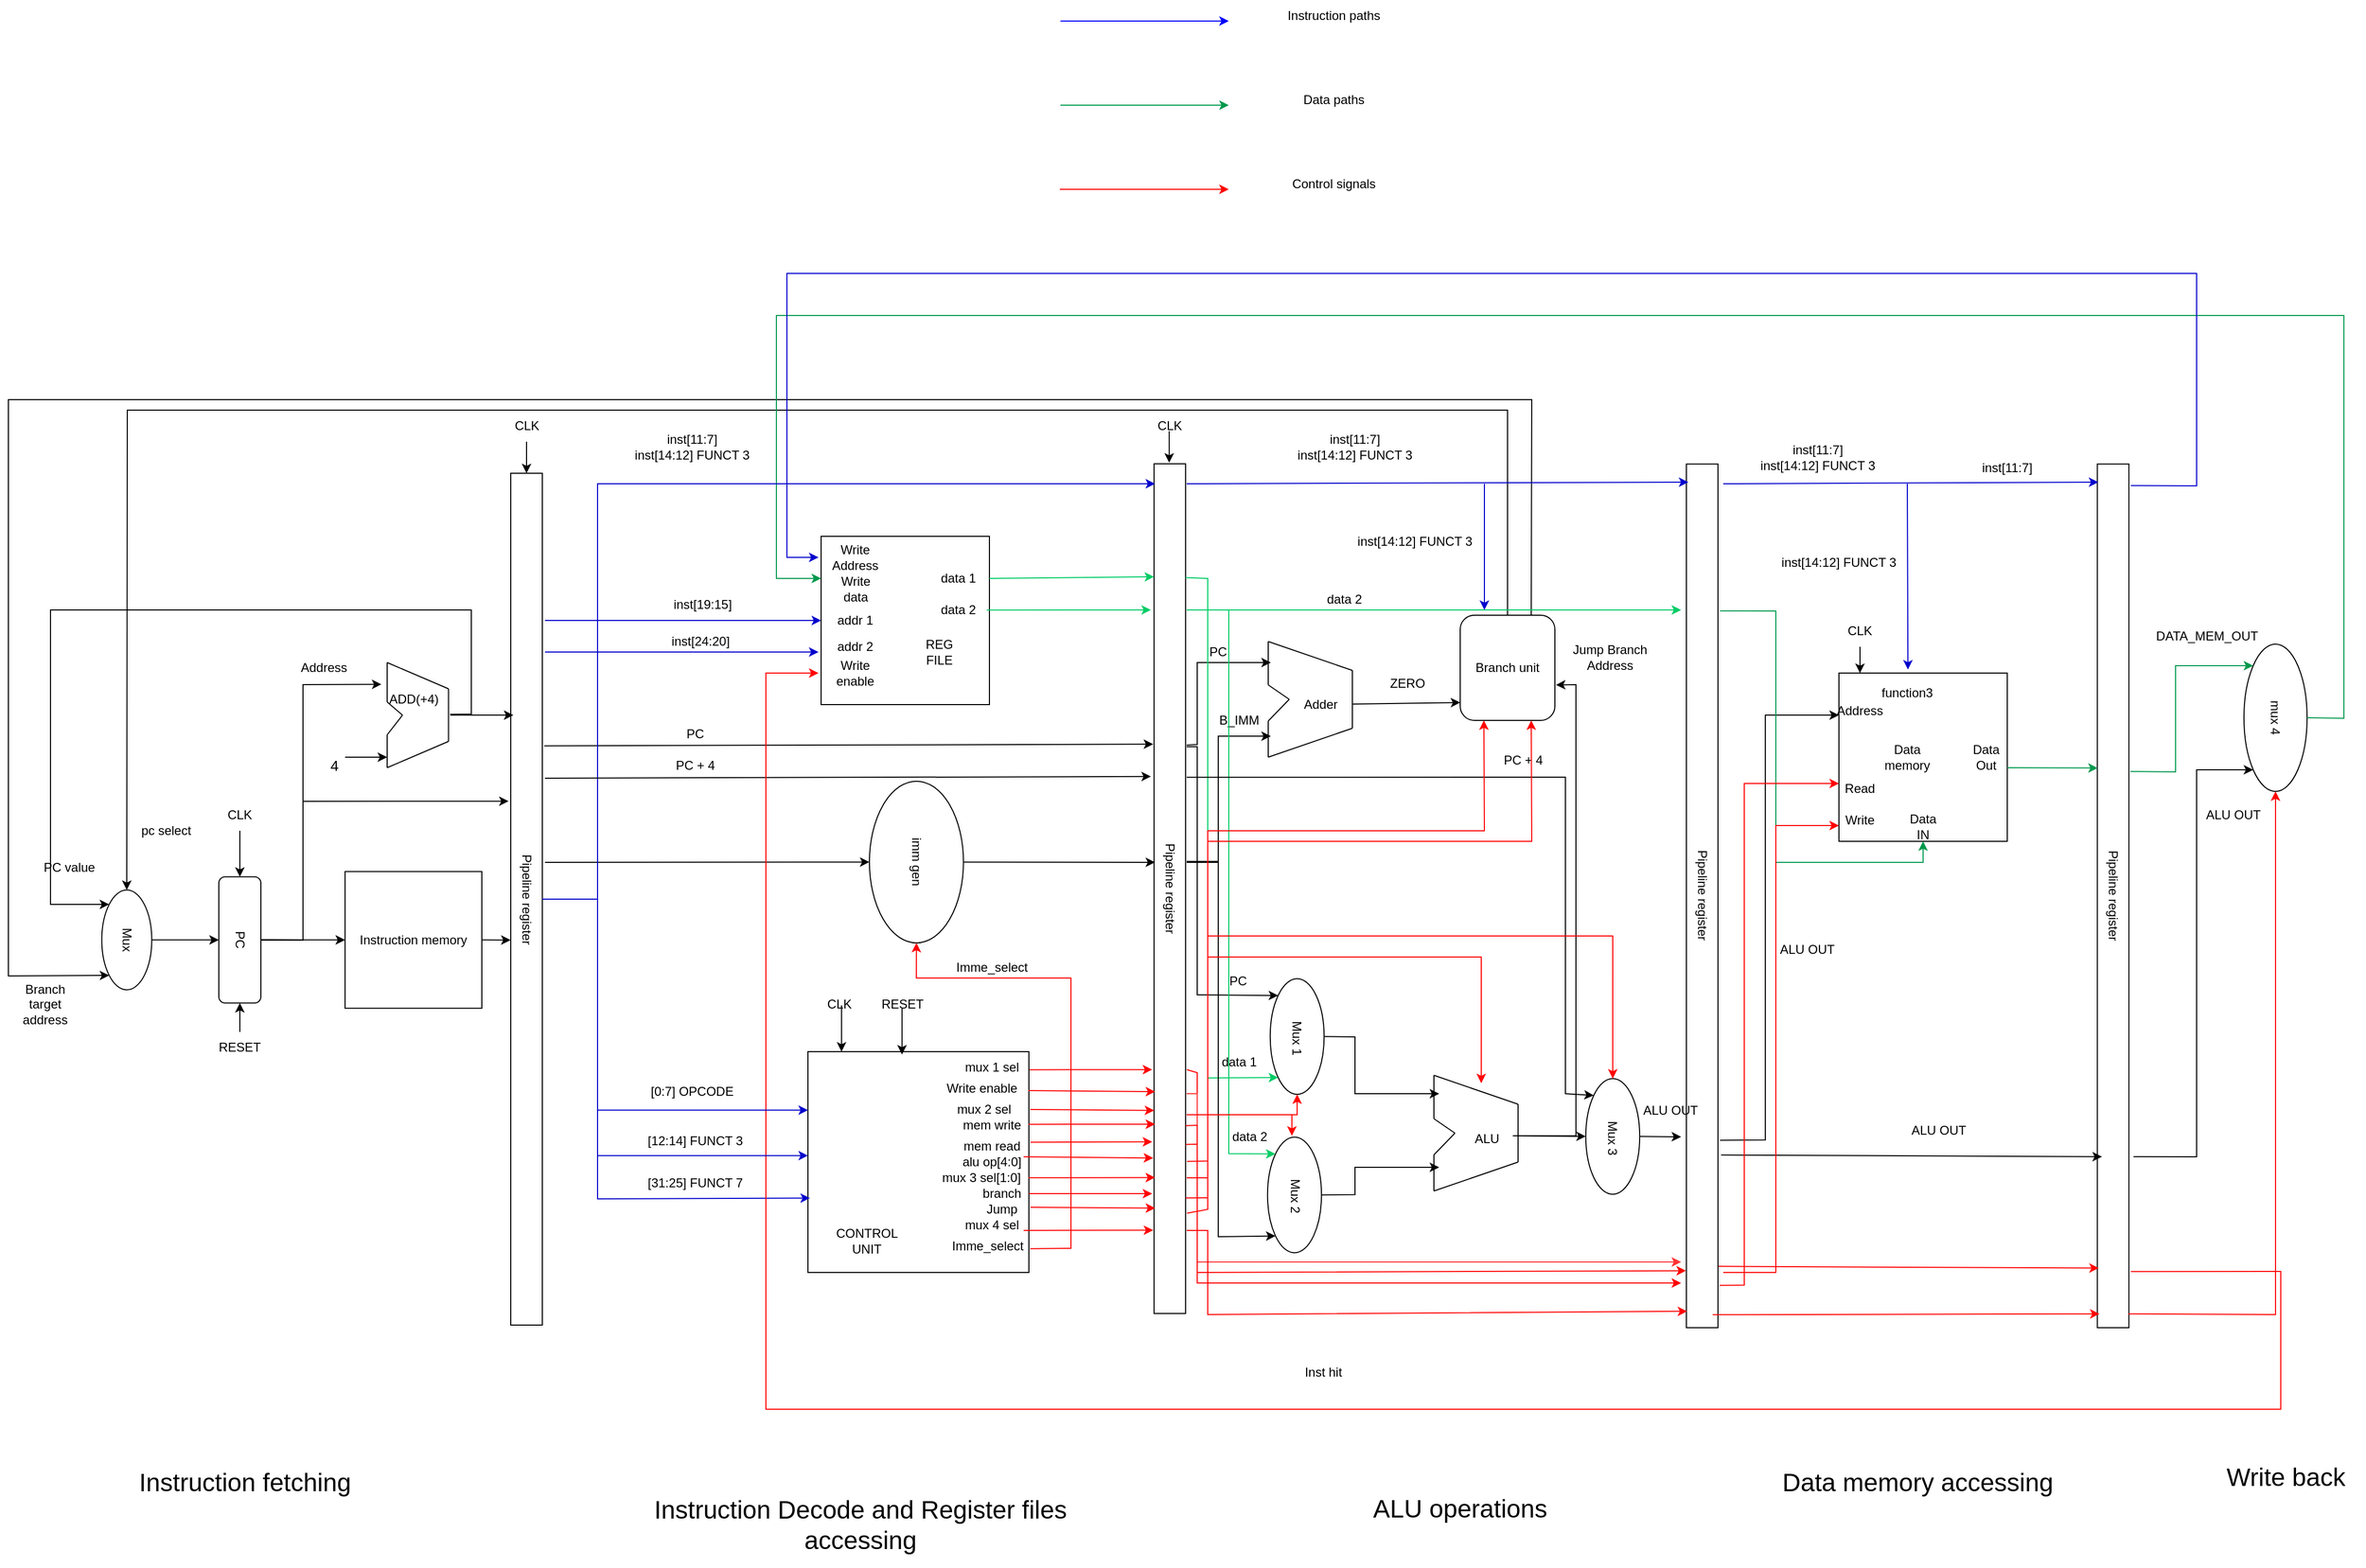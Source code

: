 <mxfile version="21.3.8" type="device">
  <diagram id="JxTKnqZXV-JEExH2jW5i" name="Page-1">
    <mxGraphModel dx="3343" dy="3168" grid="1" gridSize="10" guides="1" tooltips="1" connect="1" arrows="1" fold="1" page="1" pageScale="1" pageWidth="850" pageHeight="1100" math="0" shadow="0">
      <root>
        <mxCell id="0" />
        <mxCell id="1" parent="0" />
        <mxCell id="GBHFo6_GL_KCDXs9P--l-236" value="" style="endArrow=classic;html=1;rounded=0;entryX=0.713;entryY=1.058;entryDx=0;entryDy=0;entryPerimeter=0;exitX=1.003;exitY=0.082;exitDx=0;exitDy=0;exitPerimeter=0;strokeColor=#FF0000;" parent="1" source="GBHFo6_GL_KCDXs9P--l-93" target="GBHFo6_GL_KCDXs9P--l-29" edge="1">
          <mxGeometry width="50" height="50" relative="1" as="geometry">
            <mxPoint x="420" y="-670" as="sourcePoint" />
            <mxPoint x="470" y="-720" as="targetPoint" />
          </mxGeometry>
        </mxCell>
        <mxCell id="GBHFo6_GL_KCDXs9P--l-1" value="Mux" style="ellipse;whiteSpace=wrap;html=1;rotation=90;" parent="1" vertex="1">
          <mxGeometry x="-495" y="-750" width="95" height="47.5" as="geometry" />
        </mxCell>
        <mxCell id="GBHFo6_GL_KCDXs9P--l-2" value="PC" style="rounded=1;whiteSpace=wrap;html=1;rotation=90;" parent="1" vertex="1">
          <mxGeometry x="-400" y="-746.25" width="120" height="40" as="geometry" />
        </mxCell>
        <mxCell id="GBHFo6_GL_KCDXs9P--l-3" value="" style="group;" parent="1" vertex="1" connectable="0">
          <mxGeometry x="-200" y="-990" width="70.003" height="100" as="geometry" />
        </mxCell>
        <mxCell id="GBHFo6_GL_KCDXs9P--l-4" value="" style="endArrow=none;html=1;" parent="GBHFo6_GL_KCDXs9P--l-3" edge="1">
          <mxGeometry width="50" height="50" relative="1" as="geometry">
            <mxPoint x="58.333" y="75" as="sourcePoint" />
            <mxPoint x="58.333" y="25" as="targetPoint" />
          </mxGeometry>
        </mxCell>
        <mxCell id="GBHFo6_GL_KCDXs9P--l-5" value="" style="endArrow=none;html=1;" parent="GBHFo6_GL_KCDXs9P--l-3" edge="1">
          <mxGeometry width="50" height="50" relative="1" as="geometry">
            <mxPoint as="sourcePoint" />
            <mxPoint x="58.333" y="25" as="targetPoint" />
          </mxGeometry>
        </mxCell>
        <mxCell id="GBHFo6_GL_KCDXs9P--l-6" value="" style="endArrow=none;html=1;" parent="GBHFo6_GL_KCDXs9P--l-3" edge="1">
          <mxGeometry width="50" height="50" relative="1" as="geometry">
            <mxPoint y="100" as="sourcePoint" />
            <mxPoint x="58.333" y="75" as="targetPoint" />
          </mxGeometry>
        </mxCell>
        <mxCell id="GBHFo6_GL_KCDXs9P--l-7" value="" style="endArrow=none;html=1;" parent="GBHFo6_GL_KCDXs9P--l-3" edge="1">
          <mxGeometry width="50" height="50" relative="1" as="geometry">
            <mxPoint y="37.5" as="sourcePoint" />
            <mxPoint as="targetPoint" />
          </mxGeometry>
        </mxCell>
        <mxCell id="GBHFo6_GL_KCDXs9P--l-8" value="" style="endArrow=none;html=1;" parent="GBHFo6_GL_KCDXs9P--l-3" edge="1">
          <mxGeometry width="50" height="50" relative="1" as="geometry">
            <mxPoint y="100" as="sourcePoint" />
            <mxPoint y="68.75" as="targetPoint" />
          </mxGeometry>
        </mxCell>
        <mxCell id="GBHFo6_GL_KCDXs9P--l-9" value="" style="endArrow=none;html=1;" parent="GBHFo6_GL_KCDXs9P--l-3" edge="1">
          <mxGeometry width="50" height="50" relative="1" as="geometry">
            <mxPoint y="68.75" as="sourcePoint" />
            <mxPoint x="14.583" y="50" as="targetPoint" />
          </mxGeometry>
        </mxCell>
        <mxCell id="GBHFo6_GL_KCDXs9P--l-10" value="" style="endArrow=none;html=1;" parent="GBHFo6_GL_KCDXs9P--l-3" edge="1">
          <mxGeometry width="50" height="50" relative="1" as="geometry">
            <mxPoint y="37.5" as="sourcePoint" />
            <mxPoint x="14.583" y="50" as="targetPoint" />
          </mxGeometry>
        </mxCell>
        <mxCell id="GBHFo6_GL_KCDXs9P--l-11" value="ADD(+4)" style="text;html=1;align=center;verticalAlign=middle;resizable=0;points=[];autosize=1;strokeColor=none;" parent="GBHFo6_GL_KCDXs9P--l-3" vertex="1">
          <mxGeometry x="-9.997" y="20" width="70" height="30" as="geometry" />
        </mxCell>
        <mxCell id="GBHFo6_GL_KCDXs9P--l-12" value="Instruction memory" style="whiteSpace=wrap;html=1;aspect=fixed;" parent="1" vertex="1">
          <mxGeometry x="-240" y="-791.25" width="130" height="130" as="geometry" />
        </mxCell>
        <mxCell id="GBHFo6_GL_KCDXs9P--l-15" value="" style="whiteSpace=wrap;html=1;aspect=fixed;" parent="1" vertex="1">
          <mxGeometry x="212.5" y="-1110" width="160" height="160" as="geometry" />
        </mxCell>
        <mxCell id="GBHFo6_GL_KCDXs9P--l-16" value="Write Address" style="text;html=1;strokeColor=none;fillColor=none;align=center;verticalAlign=middle;whiteSpace=wrap;" parent="1" vertex="1">
          <mxGeometry x="225" y="-1100" width="40" height="20" as="geometry" />
        </mxCell>
        <mxCell id="GBHFo6_GL_KCDXs9P--l-17" value="addr 1&lt;span style=&quot;color: rgba(0 , 0 , 0 , 0) ; font-family: monospace ; font-size: 0px&quot;&gt;%3CmxGraphModel%3E%3Croot%3E%3CmxCell%20id%3D%220%22%2F%3E%3CmxCell%20id%3D%221%22%20parent%3D%220%22%2F%3E%3CmxCell%20id%3D%222%22%20value%3D%22Write%20Address%22%20style%3D%22text%3Bhtml%3D1%3BstrokeColor%3Dnone%3BfillColor%3Dnone%3Balign%3Dcenter%3BverticalAlign%3Dmiddle%3BwhiteSpace%3Dwrap%3Brounded%3D0%3B%22%20vertex%3D%221%22%20parent%3D%221%22%3E%3CmxGeometry%20x%3D%22310%22%20y%3D%22190%22%20width%3D%2240%22%20height%3D%2220%22%20as%3D%22geometry%22%2F%3E%3C%2FmxCell%3E%3C%2Froot%3E%3C%2FmxGraphModel%3E&lt;/span&gt;" style="text;html=1;strokeColor=none;fillColor=none;align=center;verticalAlign=middle;whiteSpace=wrap;" parent="1" vertex="1">
          <mxGeometry x="225" y="-1040" width="40" height="20" as="geometry" />
        </mxCell>
        <mxCell id="GBHFo6_GL_KCDXs9P--l-18" value="addr 2" style="text;html=1;strokeColor=none;fillColor=none;align=center;verticalAlign=middle;whiteSpace=wrap;" parent="1" vertex="1">
          <mxGeometry x="225" y="-1015" width="40" height="20" as="geometry" />
        </mxCell>
        <mxCell id="GBHFo6_GL_KCDXs9P--l-19" value="Write enable" style="text;html=1;strokeColor=none;fillColor=none;align=center;verticalAlign=middle;whiteSpace=wrap;" parent="1" vertex="1">
          <mxGeometry x="225" y="-990" width="40" height="20" as="geometry" />
        </mxCell>
        <mxCell id="GBHFo6_GL_KCDXs9P--l-20" value="data 1" style="text;html=1;strokeColor=none;fillColor=none;align=center;verticalAlign=middle;whiteSpace=wrap;" parent="1" vertex="1">
          <mxGeometry x="322.5" y="-1080" width="40" height="20" as="geometry" />
        </mxCell>
        <mxCell id="GBHFo6_GL_KCDXs9P--l-21" value="data 2" style="text;html=1;strokeColor=none;fillColor=none;align=center;verticalAlign=middle;whiteSpace=wrap;" parent="1" vertex="1">
          <mxGeometry x="322.5" y="-1050" width="40" height="20" as="geometry" />
        </mxCell>
        <mxCell id="GBHFo6_GL_KCDXs9P--l-22" value="Write data" style="text;html=1;strokeColor=none;fillColor=none;align=center;verticalAlign=middle;whiteSpace=wrap;" parent="1" vertex="1">
          <mxGeometry x="222.5" y="-1070" width="45" height="20" as="geometry" />
        </mxCell>
        <mxCell id="GBHFo6_GL_KCDXs9P--l-23" value="REG FILE" style="text;html=1;strokeColor=none;fillColor=none;align=center;verticalAlign=middle;whiteSpace=wrap;" parent="1" vertex="1">
          <mxGeometry x="305" y="-1010" width="40" height="20" as="geometry" />
        </mxCell>
        <mxCell id="GBHFo6_GL_KCDXs9P--l-25" value="imm gen" style="ellipse;whiteSpace=wrap;html=1;rotation=90;" parent="1" vertex="1">
          <mxGeometry x="226.25" y="-845" width="153.75" height="89.39" as="geometry" />
        </mxCell>
        <mxCell id="GBHFo6_GL_KCDXs9P--l-26" value="Pipeline register" style="whiteSpace=wrap;html=1;rotation=90;" parent="1" vertex="1">
          <mxGeometry x="-472.5" y="-780" width="810" height="30" as="geometry" />
        </mxCell>
        <mxCell id="GBHFo6_GL_KCDXs9P--l-29" value="Pipeline register" style="whiteSpace=wrap;html=1;rotation=90;" parent="1" vertex="1">
          <mxGeometry x="140" y="-790" width="807.96" height="30" as="geometry" />
        </mxCell>
        <mxCell id="GBHFo6_GL_KCDXs9P--l-42" value="&amp;nbsp;Mux 2" style="ellipse;whiteSpace=wrap;html=1;rotation=90;" parent="1" vertex="1">
          <mxGeometry x="607.495" y="-509.365" width="110" height="51.25" as="geometry" />
        </mxCell>
        <mxCell id="GBHFo6_GL_KCDXs9P--l-43" value="&amp;nbsp;Mux 1" style="ellipse;whiteSpace=wrap;html=1;rotation=90;" parent="1" vertex="1">
          <mxGeometry x="610.005" y="-659.995" width="110" height="51.25" as="geometry" />
        </mxCell>
        <mxCell id="GBHFo6_GL_KCDXs9P--l-45" value="&amp;nbsp;Mux 3" style="ellipse;whiteSpace=wrap;html=1;rotation=90;" parent="1" vertex="1">
          <mxGeometry x="909.995" y="-565.005" width="110" height="51.25" as="geometry" />
        </mxCell>
        <mxCell id="GBHFo6_GL_KCDXs9P--l-46" value="" style="group;" parent="1" vertex="1" connectable="0">
          <mxGeometry x="637.49" y="-1010" width="80" height="117.5" as="geometry" />
        </mxCell>
        <mxCell id="GBHFo6_GL_KCDXs9P--l-47" value="" style="endArrow=none;html=1;" parent="GBHFo6_GL_KCDXs9P--l-46" edge="1">
          <mxGeometry width="50" height="50" relative="1" as="geometry">
            <mxPoint x="80" y="82.5" as="sourcePoint" />
            <mxPoint x="80" y="27.5" as="targetPoint" />
          </mxGeometry>
        </mxCell>
        <mxCell id="GBHFo6_GL_KCDXs9P--l-48" value="" style="endArrow=none;html=1;" parent="GBHFo6_GL_KCDXs9P--l-46" edge="1">
          <mxGeometry width="50" height="50" relative="1" as="geometry">
            <mxPoint as="sourcePoint" />
            <mxPoint x="80" y="27.5" as="targetPoint" />
          </mxGeometry>
        </mxCell>
        <mxCell id="GBHFo6_GL_KCDXs9P--l-49" value="" style="endArrow=none;html=1;" parent="GBHFo6_GL_KCDXs9P--l-46" edge="1">
          <mxGeometry width="50" height="50" relative="1" as="geometry">
            <mxPoint y="110" as="sourcePoint" />
            <mxPoint x="80" y="82.5" as="targetPoint" />
          </mxGeometry>
        </mxCell>
        <mxCell id="GBHFo6_GL_KCDXs9P--l-50" value="" style="endArrow=none;html=1;" parent="GBHFo6_GL_KCDXs9P--l-46" edge="1">
          <mxGeometry width="50" height="50" relative="1" as="geometry">
            <mxPoint y="41.25" as="sourcePoint" />
            <mxPoint as="targetPoint" />
          </mxGeometry>
        </mxCell>
        <mxCell id="GBHFo6_GL_KCDXs9P--l-51" value="" style="endArrow=none;html=1;" parent="GBHFo6_GL_KCDXs9P--l-46" edge="1">
          <mxGeometry width="50" height="50" relative="1" as="geometry">
            <mxPoint y="110" as="sourcePoint" />
            <mxPoint y="75.625" as="targetPoint" />
          </mxGeometry>
        </mxCell>
        <mxCell id="GBHFo6_GL_KCDXs9P--l-52" value="" style="endArrow=none;html=1;" parent="GBHFo6_GL_KCDXs9P--l-46" edge="1">
          <mxGeometry width="50" height="50" relative="1" as="geometry">
            <mxPoint y="75.625" as="sourcePoint" />
            <mxPoint x="20" y="55" as="targetPoint" />
          </mxGeometry>
        </mxCell>
        <mxCell id="GBHFo6_GL_KCDXs9P--l-53" value="" style="endArrow=none;html=1;" parent="GBHFo6_GL_KCDXs9P--l-46" edge="1">
          <mxGeometry width="50" height="50" relative="1" as="geometry">
            <mxPoint y="41.25" as="sourcePoint" />
            <mxPoint x="20" y="55" as="targetPoint" />
          </mxGeometry>
        </mxCell>
        <mxCell id="GBHFo6_GL_KCDXs9P--l-54" value="Adder" style="text;html=1;align=center;verticalAlign=middle;resizable=0;points=[];autosize=1;strokeColor=none;" parent="GBHFo6_GL_KCDXs9P--l-46" vertex="1">
          <mxGeometry x="20" y="45" width="60" height="30" as="geometry" />
        </mxCell>
        <mxCell id="GBHFo6_GL_KCDXs9P--l-56" value="Branch unit" style="rounded=1;whiteSpace=wrap;html=1;" parent="1" vertex="1">
          <mxGeometry x="820" y="-1035" width="90" height="100" as="geometry" />
        </mxCell>
        <mxCell id="GBHFo6_GL_KCDXs9P--l-57" value="Pipeline register" style="whiteSpace=wrap;html=1;rotation=90;" parent="1" vertex="1">
          <mxGeometry x="639.38" y="-783.13" width="821.25" height="30" as="geometry" />
        </mxCell>
        <mxCell id="GBHFo6_GL_KCDXs9P--l-58" value="" style="group" parent="1" vertex="1" connectable="0">
          <mxGeometry x="1180" y="-980" width="160" height="165" as="geometry" />
        </mxCell>
        <mxCell id="GBHFo6_GL_KCDXs9P--l-59" value="&lt;span style=&quot;color: rgba(0 , 0 , 0 , 0) ; font-family: monospace ; font-size: 0px&quot;&gt;%3CmxGraphModel%3E%3Croot%3E%3CmxCell%20id%3D%220%22%2F%3E%3CmxCell%20id%3D%221%22%20parent%3D%220%22%2F%3E%3CmxCell%20id%3D%222%22%20value%3D%22Addr%22%20style%3D%22text%3Bhtml%3D1%3BstrokeColor%3Dnone%3BfillColor%3Dnone%3Balign%3Dcenter%3BverticalAlign%3Dmiddle%3BwhiteSpace%3Dwrap%3Brounded%3D0%3B%22%20vertex%3D%221%22%20parent%3D%221%22%3E%3CmxGeometry%20x%3D%22330%22%20y%3D%22440%22%20width%3D%2240%22%20height%3D%2220%22%20as%3D%22geometry%22%2F%3E%3C%2FmxCell%3E%3C%2Froot%3E%3C%2FmxGraphModel%3E&lt;/span&gt;" style="whiteSpace=wrap;html=1;aspect=fixed;" parent="GBHFo6_GL_KCDXs9P--l-58" vertex="1">
          <mxGeometry width="160" height="160" as="geometry" />
        </mxCell>
        <mxCell id="GBHFo6_GL_KCDXs9P--l-60" value="Address" style="text;html=1;strokeColor=none;fillColor=none;align=center;verticalAlign=middle;whiteSpace=wrap;" parent="GBHFo6_GL_KCDXs9P--l-58" vertex="1">
          <mxGeometry y="25.62" width="40" height="20" as="geometry" />
        </mxCell>
        <mxCell id="GBHFo6_GL_KCDXs9P--l-61" value="Read" style="text;html=1;strokeColor=none;fillColor=none;align=center;verticalAlign=middle;whiteSpace=wrap;" parent="GBHFo6_GL_KCDXs9P--l-58" vertex="1">
          <mxGeometry y="100" width="40" height="20" as="geometry" />
        </mxCell>
        <mxCell id="GBHFo6_GL_KCDXs9P--l-62" value="Write" style="text;html=1;strokeColor=none;fillColor=none;align=center;verticalAlign=middle;whiteSpace=wrap;" parent="GBHFo6_GL_KCDXs9P--l-58" vertex="1">
          <mxGeometry y="130" width="40" height="20" as="geometry" />
        </mxCell>
        <mxCell id="GBHFo6_GL_KCDXs9P--l-63" value="Data Out" style="text;html=1;strokeColor=none;fillColor=none;align=center;verticalAlign=middle;whiteSpace=wrap;" parent="GBHFo6_GL_KCDXs9P--l-58" vertex="1">
          <mxGeometry x="120" y="70" width="40" height="20" as="geometry" />
        </mxCell>
        <mxCell id="GBHFo6_GL_KCDXs9P--l-64" value="Data IN" style="text;html=1;strokeColor=none;fillColor=none;align=center;verticalAlign=middle;whiteSpace=wrap;" parent="GBHFo6_GL_KCDXs9P--l-58" vertex="1">
          <mxGeometry x="60" y="135.62" width="40" height="20" as="geometry" />
        </mxCell>
        <mxCell id="k_0b4y8d2lA1D0QgO7np-39" value="Data memory" style="text;html=1;strokeColor=none;fillColor=none;align=center;verticalAlign=middle;whiteSpace=wrap;rounded=0;" vertex="1" parent="GBHFo6_GL_KCDXs9P--l-58">
          <mxGeometry x="35" y="65" width="60" height="30" as="geometry" />
        </mxCell>
        <mxCell id="k_0b4y8d2lA1D0QgO7np-40" value="function3" style="text;html=1;strokeColor=none;fillColor=none;align=center;verticalAlign=middle;whiteSpace=wrap;rounded=0;" vertex="1" parent="GBHFo6_GL_KCDXs9P--l-58">
          <mxGeometry x="35" y="4.37" width="60" height="30" as="geometry" />
        </mxCell>
        <mxCell id="GBHFo6_GL_KCDXs9P--l-69" value="Pipeline register" style="whiteSpace=wrap;html=1;rotation=90;" parent="1" vertex="1">
          <mxGeometry x="1030.0" y="-783.13" width="821.25" height="30" as="geometry" />
        </mxCell>
        <mxCell id="GBHFo6_GL_KCDXs9P--l-70" value="mux 4" style="ellipse;whiteSpace=wrap;html=1;rotation=90;" parent="1" vertex="1">
          <mxGeometry x="1525" y="-967.5" width="140" height="60" as="geometry" />
        </mxCell>
        <mxCell id="GBHFo6_GL_KCDXs9P--l-74" value="" style="endArrow=classic;html=1;rounded=0;entryX=0;entryY=1;entryDx=0;entryDy=0;exitX=0.996;exitY=0.976;exitDx=0;exitDy=0;exitPerimeter=0;" parent="1" source="GBHFo6_GL_KCDXs9P--l-11" target="GBHFo6_GL_KCDXs9P--l-1" edge="1">
          <mxGeometry width="50" height="50" relative="1" as="geometry">
            <mxPoint x="-520" y="-1040" as="sourcePoint" />
            <mxPoint x="-340" y="-820" as="targetPoint" />
            <Array as="points">
              <mxPoint x="-120" y="-941" />
              <mxPoint x="-120" y="-1040" />
              <mxPoint x="-520" y="-1040" />
              <mxPoint x="-520" y="-760" />
            </Array>
          </mxGeometry>
        </mxCell>
        <mxCell id="GBHFo6_GL_KCDXs9P--l-76" value="" style="endArrow=classic;html=1;rounded=0;exitX=0.5;exitY=0;exitDx=0;exitDy=0;entryX=0.5;entryY=1;entryDx=0;entryDy=0;" parent="1" source="GBHFo6_GL_KCDXs9P--l-1" target="GBHFo6_GL_KCDXs9P--l-2" edge="1">
          <mxGeometry width="50" height="50" relative="1" as="geometry">
            <mxPoint x="-80" y="-770" as="sourcePoint" />
            <mxPoint x="-30" y="-820" as="targetPoint" />
          </mxGeometry>
        </mxCell>
        <mxCell id="GBHFo6_GL_KCDXs9P--l-77" value="" style="endArrow=classic;html=1;rounded=0;exitX=0.5;exitY=0;exitDx=0;exitDy=0;entryX=0;entryY=0.5;entryDx=0;entryDy=0;" parent="1" source="GBHFo6_GL_KCDXs9P--l-2" target="GBHFo6_GL_KCDXs9P--l-12" edge="1">
          <mxGeometry width="50" height="50" relative="1" as="geometry">
            <mxPoint x="-80" y="-770" as="sourcePoint" />
            <mxPoint x="-30" y="-820" as="targetPoint" />
          </mxGeometry>
        </mxCell>
        <mxCell id="GBHFo6_GL_KCDXs9P--l-78" value="" style="endArrow=classic;html=1;rounded=0;entryX=0.065;entryY=0.024;entryDx=0;entryDy=0;entryPerimeter=0;exitX=0.5;exitY=0;exitDx=0;exitDy=0;" parent="1" source="GBHFo6_GL_KCDXs9P--l-2" target="GBHFo6_GL_KCDXs9P--l-11" edge="1">
          <mxGeometry width="50" height="50" relative="1" as="geometry">
            <mxPoint x="-280" y="-730" as="sourcePoint" />
            <mxPoint y="-820" as="targetPoint" />
            <Array as="points">
              <mxPoint x="-280" y="-726" />
              <mxPoint x="-280" y="-969" />
            </Array>
          </mxGeometry>
        </mxCell>
        <mxCell id="GBHFo6_GL_KCDXs9P--l-79" value="" style="endArrow=classic;html=1;rounded=0;" parent="1" edge="1">
          <mxGeometry width="50" height="50" relative="1" as="geometry">
            <mxPoint x="-240" y="-900" as="sourcePoint" />
            <mxPoint x="-200" y="-900" as="targetPoint" />
          </mxGeometry>
        </mxCell>
        <mxCell id="GBHFo6_GL_KCDXs9P--l-80" value="&lt;font style=&quot;font-size: 14px;&quot;&gt;4&lt;/font&gt;" style="text;html=1;strokeColor=none;fillColor=none;align=center;verticalAlign=middle;whiteSpace=wrap;rounded=0;" parent="1" vertex="1">
          <mxGeometry x="-280" y="-907.5" width="60" height="30" as="geometry" />
        </mxCell>
        <UserObject label="" link="free.stulive.com" id="GBHFo6_GL_KCDXs9P--l-93">
          <mxCell style="whiteSpace=wrap;html=1;aspect=fixed;" parent="1" vertex="1">
            <mxGeometry x="200" y="-620" width="210" height="210" as="geometry" />
          </mxCell>
        </UserObject>
        <mxCell id="GBHFo6_GL_KCDXs9P--l-94" value="alu op[4:0]" style="text;html=1;strokeColor=none;fillColor=none;align=center;verticalAlign=middle;whiteSpace=wrap;" parent="1" vertex="1">
          <mxGeometry x="345" y="-525" width="60.0" height="20" as="geometry" />
        </mxCell>
        <mxCell id="GBHFo6_GL_KCDXs9P--l-95" value="mem write" style="text;html=1;strokeColor=none;fillColor=none;align=center;verticalAlign=middle;whiteSpace=wrap;" parent="1" vertex="1">
          <mxGeometry x="345" y="-560" width="60.0" height="20" as="geometry" />
        </mxCell>
        <mxCell id="GBHFo6_GL_KCDXs9P--l-96" value="mem read" style="text;html=1;strokeColor=none;fillColor=none;align=center;verticalAlign=middle;whiteSpace=wrap;" parent="1" vertex="1">
          <mxGeometry x="345" y="-540" width="60.0" height="20" as="geometry" />
        </mxCell>
        <mxCell id="GBHFo6_GL_KCDXs9P--l-97" value="branch" style="text;html=1;strokeColor=none;fillColor=none;align=center;verticalAlign=middle;whiteSpace=wrap;" parent="1" vertex="1">
          <mxGeometry x="337.5" y="-495" width="92.5" height="20" as="geometry" />
        </mxCell>
        <mxCell id="GBHFo6_GL_KCDXs9P--l-98" value="CONTROL UNIT" style="text;html=1;strokeColor=none;fillColor=none;align=center;verticalAlign=middle;whiteSpace=wrap;" parent="1" vertex="1">
          <mxGeometry x="226.25" y="-450" width="60.0" height="20" as="geometry" />
        </mxCell>
        <mxCell id="GBHFo6_GL_KCDXs9P--l-100" value="mux 4 sel" style="text;html=1;strokeColor=none;fillColor=none;align=center;verticalAlign=middle;whiteSpace=wrap;" parent="1" vertex="1">
          <mxGeometry x="345" y="-465" width="60.0" height="20" as="geometry" />
        </mxCell>
        <mxCell id="GBHFo6_GL_KCDXs9P--l-101" value="Write enable" style="text;html=1;strokeColor=none;fillColor=none;align=center;verticalAlign=middle;whiteSpace=wrap;" parent="1" vertex="1">
          <mxGeometry x="328.75" y="-595" width="72.5" height="20" as="geometry" />
        </mxCell>
        <mxCell id="GBHFo6_GL_KCDXs9P--l-102" value="mux 2 sel" style="text;html=1;strokeColor=none;fillColor=none;align=center;verticalAlign=middle;whiteSpace=wrap;" parent="1" vertex="1">
          <mxGeometry x="322.5" y="-575" width="88.75" height="20" as="geometry" />
        </mxCell>
        <mxCell id="GBHFo6_GL_KCDXs9P--l-103" value="mux 3 sel[1:0]" style="text;html=1;strokeColor=none;fillColor=none;align=center;verticalAlign=middle;whiteSpace=wrap;" parent="1" vertex="1">
          <mxGeometry x="325" y="-510" width="80" height="20" as="geometry" />
        </mxCell>
        <mxCell id="GBHFo6_GL_KCDXs9P--l-105" value="mux 1 sel" style="text;html=1;strokeColor=none;fillColor=none;align=center;verticalAlign=middle;whiteSpace=wrap;" parent="1" vertex="1">
          <mxGeometry x="345" y="-615" width="60.0" height="20" as="geometry" />
        </mxCell>
        <mxCell id="GBHFo6_GL_KCDXs9P--l-106" value="Jump" style="text;html=1;strokeColor=none;fillColor=none;align=center;verticalAlign=middle;whiteSpace=wrap;" parent="1" vertex="1">
          <mxGeometry x="337.5" y="-480" width="92.5" height="20" as="geometry" />
        </mxCell>
        <mxCell id="GBHFo6_GL_KCDXs9P--l-107" value="" style="group;" parent="1" vertex="1" connectable="0">
          <mxGeometry x="795" y="-597.5" width="80" height="117.5" as="geometry" />
        </mxCell>
        <mxCell id="GBHFo6_GL_KCDXs9P--l-108" value="" style="endArrow=none;html=1;" parent="GBHFo6_GL_KCDXs9P--l-107" edge="1">
          <mxGeometry width="50" height="50" relative="1" as="geometry">
            <mxPoint x="80" y="82.5" as="sourcePoint" />
            <mxPoint x="80" y="27.5" as="targetPoint" />
          </mxGeometry>
        </mxCell>
        <mxCell id="GBHFo6_GL_KCDXs9P--l-109" value="" style="endArrow=none;html=1;" parent="GBHFo6_GL_KCDXs9P--l-107" edge="1">
          <mxGeometry width="50" height="50" relative="1" as="geometry">
            <mxPoint as="sourcePoint" />
            <mxPoint x="80" y="27.5" as="targetPoint" />
          </mxGeometry>
        </mxCell>
        <mxCell id="GBHFo6_GL_KCDXs9P--l-110" value="" style="endArrow=none;html=1;" parent="GBHFo6_GL_KCDXs9P--l-107" edge="1">
          <mxGeometry width="50" height="50" relative="1" as="geometry">
            <mxPoint y="110" as="sourcePoint" />
            <mxPoint x="80" y="82.5" as="targetPoint" />
          </mxGeometry>
        </mxCell>
        <mxCell id="GBHFo6_GL_KCDXs9P--l-111" value="" style="endArrow=none;html=1;" parent="GBHFo6_GL_KCDXs9P--l-107" edge="1">
          <mxGeometry width="50" height="50" relative="1" as="geometry">
            <mxPoint y="41.25" as="sourcePoint" />
            <mxPoint as="targetPoint" />
          </mxGeometry>
        </mxCell>
        <mxCell id="GBHFo6_GL_KCDXs9P--l-112" value="" style="endArrow=none;html=1;" parent="GBHFo6_GL_KCDXs9P--l-107" edge="1">
          <mxGeometry width="50" height="50" relative="1" as="geometry">
            <mxPoint y="110" as="sourcePoint" />
            <mxPoint y="75.625" as="targetPoint" />
          </mxGeometry>
        </mxCell>
        <mxCell id="GBHFo6_GL_KCDXs9P--l-113" value="" style="endArrow=none;html=1;" parent="GBHFo6_GL_KCDXs9P--l-107" edge="1">
          <mxGeometry width="50" height="50" relative="1" as="geometry">
            <mxPoint y="75.625" as="sourcePoint" />
            <mxPoint x="20" y="55" as="targetPoint" />
          </mxGeometry>
        </mxCell>
        <mxCell id="GBHFo6_GL_KCDXs9P--l-114" value="" style="endArrow=none;html=1;" parent="GBHFo6_GL_KCDXs9P--l-107" edge="1">
          <mxGeometry width="50" height="50" relative="1" as="geometry">
            <mxPoint y="41.25" as="sourcePoint" />
            <mxPoint x="20" y="55" as="targetPoint" />
          </mxGeometry>
        </mxCell>
        <mxCell id="GBHFo6_GL_KCDXs9P--l-115" value="ALU" style="text;html=1;align=center;verticalAlign=middle;resizable=0;points=[];autosize=1;strokeColor=none;" parent="GBHFo6_GL_KCDXs9P--l-107" vertex="1">
          <mxGeometry x="30" y="50" width="40" height="20" as="geometry" />
        </mxCell>
        <mxCell id="GBHFo6_GL_KCDXs9P--l-146" value="" style="endArrow=classic;html=1;rounded=0;exitX=0.75;exitY=0;exitDx=0;exitDy=0;entryX=1;entryY=1;entryDx=0;entryDy=0;" parent="1" source="GBHFo6_GL_KCDXs9P--l-56" target="GBHFo6_GL_KCDXs9P--l-1" edge="1">
          <mxGeometry width="50" height="50" relative="1" as="geometry">
            <mxPoint x="790" y="-780" as="sourcePoint" />
            <mxPoint x="-230" y="-1180" as="targetPoint" />
            <Array as="points">
              <mxPoint x="888" y="-1240" />
              <mxPoint x="-560" y="-1240" />
              <mxPoint x="-560" y="-692" />
            </Array>
          </mxGeometry>
        </mxCell>
        <mxCell id="GBHFo6_GL_KCDXs9P--l-148" value="" style="endArrow=classic;html=1;rounded=0;exitX=0.5;exitY=0;exitDx=0;exitDy=0;entryX=0;entryY=0.5;entryDx=0;entryDy=0;" parent="1" source="GBHFo6_GL_KCDXs9P--l-56" target="GBHFo6_GL_KCDXs9P--l-1" edge="1">
          <mxGeometry width="50" height="50" relative="1" as="geometry">
            <mxPoint x="410" y="-780" as="sourcePoint" />
            <mxPoint x="460" y="-830" as="targetPoint" />
            <Array as="points">
              <mxPoint x="865" y="-1230" />
              <mxPoint x="-447" y="-1230" />
            </Array>
          </mxGeometry>
        </mxCell>
        <mxCell id="GBHFo6_GL_KCDXs9P--l-149" value="pc select" style="text;html=1;strokeColor=none;fillColor=none;align=center;verticalAlign=middle;whiteSpace=wrap;rounded=0;" parent="1" vertex="1">
          <mxGeometry x="-440" y="-845" width="60" height="30" as="geometry" />
        </mxCell>
        <mxCell id="GBHFo6_GL_KCDXs9P--l-157" value="" style="endArrow=classic;html=1;rounded=0;" parent="1" edge="1">
          <mxGeometry width="50" height="50" relative="1" as="geometry">
            <mxPoint x="-140" y="-940" as="sourcePoint" />
            <mxPoint x="-80" y="-940" as="targetPoint" />
          </mxGeometry>
        </mxCell>
        <mxCell id="GBHFo6_GL_KCDXs9P--l-158" value="" style="endArrow=classic;html=1;rounded=0;exitX=0.5;exitY=0;exitDx=0;exitDy=0;entryX=0.385;entryY=1.068;entryDx=0;entryDy=0;entryPerimeter=0;" parent="1" source="GBHFo6_GL_KCDXs9P--l-2" target="GBHFo6_GL_KCDXs9P--l-26" edge="1">
          <mxGeometry width="50" height="50" relative="1" as="geometry">
            <mxPoint x="-70" y="-830" as="sourcePoint" />
            <mxPoint x="-20" y="-880" as="targetPoint" />
            <Array as="points">
              <mxPoint x="-280" y="-726" />
              <mxPoint x="-280" y="-858" />
            </Array>
          </mxGeometry>
        </mxCell>
        <mxCell id="GBHFo6_GL_KCDXs9P--l-159" value="" style="endArrow=classic;html=1;rounded=0;exitX=1;exitY=0.5;exitDx=0;exitDy=0;entryX=0.548;entryY=1.005;entryDx=0;entryDy=0;entryPerimeter=0;" parent="1" source="GBHFo6_GL_KCDXs9P--l-12" target="GBHFo6_GL_KCDXs9P--l-26" edge="1">
          <mxGeometry width="50" height="50" relative="1" as="geometry">
            <mxPoint x="-70" y="-830" as="sourcePoint" />
            <mxPoint x="-20" y="-880" as="targetPoint" />
          </mxGeometry>
        </mxCell>
        <mxCell id="GBHFo6_GL_KCDXs9P--l-161" value="" style="endArrow=classic;html=1;rounded=0;exitX=0.5;exitY=0;exitDx=0;exitDy=0;entryX=0.009;entryY=0.663;entryDx=0;entryDy=0;entryPerimeter=0;strokeColor=#0000CC;" parent="1" source="GBHFo6_GL_KCDXs9P--l-26" target="GBHFo6_GL_KCDXs9P--l-93" edge="1">
          <mxGeometry width="50" height="50" relative="1" as="geometry">
            <mxPoint x="-70" y="-600" as="sourcePoint" />
            <mxPoint x="-20" y="-650" as="targetPoint" />
            <Array as="points">
              <mxPoint y="-765" />
              <mxPoint y="-480" />
            </Array>
          </mxGeometry>
        </mxCell>
        <mxCell id="GBHFo6_GL_KCDXs9P--l-162" value="" style="endArrow=classic;html=1;rounded=0;entryX=0.33;entryY=1.027;entryDx=0;entryDy=0;entryPerimeter=0;exitX=0.32;exitY=-0.062;exitDx=0;exitDy=0;exitPerimeter=0;" parent="1" source="GBHFo6_GL_KCDXs9P--l-26" target="GBHFo6_GL_KCDXs9P--l-29" edge="1">
          <mxGeometry width="50" height="50" relative="1" as="geometry">
            <mxPoint x="-70" y="-600" as="sourcePoint" />
            <mxPoint x="-20" y="-650" as="targetPoint" />
          </mxGeometry>
        </mxCell>
        <mxCell id="GBHFo6_GL_KCDXs9P--l-163" value="" style="endArrow=classic;html=1;rounded=0;entryX=0.5;entryY=1;entryDx=0;entryDy=0;" parent="1" target="GBHFo6_GL_KCDXs9P--l-25" edge="1">
          <mxGeometry width="50" height="50" relative="1" as="geometry">
            <mxPoint x="-50" y="-800" as="sourcePoint" />
            <mxPoint x="350" y="-650" as="targetPoint" />
          </mxGeometry>
        </mxCell>
        <mxCell id="GBHFo6_GL_KCDXs9P--l-164" value="" style="endArrow=classic;html=1;rounded=0;exitX=0.5;exitY=0;exitDx=0;exitDy=0;entryX=0.469;entryY=0.966;entryDx=0;entryDy=0;entryPerimeter=0;" parent="1" source="GBHFo6_GL_KCDXs9P--l-25" target="GBHFo6_GL_KCDXs9P--l-29" edge="1">
          <mxGeometry width="50" height="50" relative="1" as="geometry">
            <mxPoint x="300" y="-720" as="sourcePoint" />
            <mxPoint x="350" y="-770" as="targetPoint" />
          </mxGeometry>
        </mxCell>
        <mxCell id="GBHFo6_GL_KCDXs9P--l-165" value="" style="endArrow=classic;html=1;rounded=0;entryX=0;entryY=0.5;entryDx=0;entryDy=0;fillColor=#3333FF;strokeColor=#0000CC;" parent="1" target="GBHFo6_GL_KCDXs9P--l-15" edge="1">
          <mxGeometry width="50" height="50" relative="1" as="geometry">
            <mxPoint x="-50" y="-1030" as="sourcePoint" />
            <mxPoint x="350" y="-1000" as="targetPoint" />
          </mxGeometry>
        </mxCell>
        <mxCell id="GBHFo6_GL_KCDXs9P--l-166" value="" style="endArrow=classic;html=1;rounded=0;strokeColor=#0000CC;" parent="1" edge="1">
          <mxGeometry width="50" height="50" relative="1" as="geometry">
            <mxPoint x="-50" y="-1000" as="sourcePoint" />
            <mxPoint x="210" y="-1000" as="targetPoint" />
          </mxGeometry>
        </mxCell>
        <mxCell id="GBHFo6_GL_KCDXs9P--l-171" value="Inst hit" style="text;html=1;strokeColor=none;fillColor=none;align=center;verticalAlign=middle;whiteSpace=wrap;rounded=0;" parent="1" vertex="1">
          <mxGeometry x="660.01" y="-330" width="60" height="30" as="geometry" />
        </mxCell>
        <mxCell id="GBHFo6_GL_KCDXs9P--l-172" value="" style="endArrow=classic;html=1;rounded=0;entryX=0;entryY=0.25;entryDx=0;entryDy=0;exitX=0.5;exitY=0;exitDx=0;exitDy=0;strokeColor=#00994D;" parent="1" source="GBHFo6_GL_KCDXs9P--l-70" target="GBHFo6_GL_KCDXs9P--l-15" edge="1">
          <mxGeometry width="50" height="50" relative="1" as="geometry">
            <mxPoint x="140" y="-870" as="sourcePoint" />
            <mxPoint x="190" y="-920" as="targetPoint" />
            <Array as="points">
              <mxPoint x="1660" y="-937" />
              <mxPoint x="1660" y="-1320" />
              <mxPoint x="170" y="-1320" />
              <mxPoint x="170" y="-1070" />
            </Array>
          </mxGeometry>
        </mxCell>
        <mxCell id="GBHFo6_GL_KCDXs9P--l-175" value="" style="endArrow=classic;html=1;rounded=0;exitX=0.5;exitY=0;exitDx=0;exitDy=0;fillColor=#0000FF;strokeColor=#0000CC;" parent="1" source="GBHFo6_GL_KCDXs9P--l-26" edge="1">
          <mxGeometry width="50" height="50" relative="1" as="geometry">
            <mxPoint x="290" y="-840" as="sourcePoint" />
            <mxPoint x="530" y="-1160" as="targetPoint" />
            <Array as="points">
              <mxPoint y="-765" />
              <mxPoint y="-1160" />
            </Array>
          </mxGeometry>
        </mxCell>
        <mxCell id="GBHFo6_GL_KCDXs9P--l-176" value="" style="endArrow=classic;html=1;rounded=0;entryX=0.021;entryY=0.938;entryDx=0;entryDy=0;entryPerimeter=0;strokeColor=#0000CC;" parent="1" target="GBHFo6_GL_KCDXs9P--l-57" edge="1">
          <mxGeometry width="50" height="50" relative="1" as="geometry">
            <mxPoint x="560" y="-1160" as="sourcePoint" />
            <mxPoint x="970" y="-890" as="targetPoint" />
          </mxGeometry>
        </mxCell>
        <mxCell id="GBHFo6_GL_KCDXs9P--l-177" value="" style="endArrow=classic;html=1;rounded=0;entryX=0.021;entryY=0.968;entryDx=0;entryDy=0;entryPerimeter=0;strokeColor=#0000CC;" parent="1" target="GBHFo6_GL_KCDXs9P--l-69" edge="1">
          <mxGeometry width="50" height="50" relative="1" as="geometry">
            <mxPoint x="1070" y="-1160" as="sourcePoint" />
            <mxPoint x="1280" y="-890" as="targetPoint" />
          </mxGeometry>
        </mxCell>
        <mxCell id="GBHFo6_GL_KCDXs9P--l-179" value="" style="endArrow=classic;html=1;rounded=0;exitX=0.025;exitY=-0.06;exitDx=0;exitDy=0;exitPerimeter=0;strokeColor=#0000CC;" parent="1" source="GBHFo6_GL_KCDXs9P--l-69" edge="1">
          <mxGeometry width="50" height="50" relative="1" as="geometry">
            <mxPoint x="1230" y="-840" as="sourcePoint" />
            <mxPoint x="210" y="-1090" as="targetPoint" />
            <Array as="points">
              <mxPoint x="1520" y="-1158" />
              <mxPoint x="1520" y="-1360" />
              <mxPoint x="180" y="-1360" />
              <mxPoint x="180" y="-1090" />
            </Array>
          </mxGeometry>
        </mxCell>
        <mxCell id="GBHFo6_GL_KCDXs9P--l-180" value="" style="endArrow=classic;html=1;rounded=0;entryX=0.368;entryY=1.099;entryDx=0;entryDy=0;entryPerimeter=0;" parent="1" target="GBHFo6_GL_KCDXs9P--l-29" edge="1">
          <mxGeometry width="50" height="50" relative="1" as="geometry">
            <mxPoint x="-50" y="-880" as="sourcePoint" />
            <mxPoint x="250" y="-930" as="targetPoint" />
          </mxGeometry>
        </mxCell>
        <mxCell id="GBHFo6_GL_KCDXs9P--l-181" value="PC" style="text;html=1;strokeColor=none;fillColor=none;align=center;verticalAlign=middle;whiteSpace=wrap;rounded=0;" parent="1" vertex="1">
          <mxGeometry x="62.5" y="-937.5" width="60" height="30" as="geometry" />
        </mxCell>
        <mxCell id="GBHFo6_GL_KCDXs9P--l-182" value="PC + 4" style="text;html=1;strokeColor=none;fillColor=none;align=center;verticalAlign=middle;whiteSpace=wrap;rounded=0;" parent="1" vertex="1">
          <mxGeometry x="62.5" y="-907.5" width="60" height="30" as="geometry" />
        </mxCell>
        <mxCell id="GBHFo6_GL_KCDXs9P--l-188" value="" style="endArrow=classic;html=1;rounded=0;exitX=1;exitY=0.25;exitDx=0;exitDy=0;entryX=0.133;entryY=0.999;entryDx=0;entryDy=0;entryPerimeter=0;strokeColor=#00CC66;" parent="1" source="GBHFo6_GL_KCDXs9P--l-15" target="GBHFo6_GL_KCDXs9P--l-29" edge="1">
          <mxGeometry width="50" height="50" relative="1" as="geometry">
            <mxPoint x="460" y="-1050" as="sourcePoint" />
            <mxPoint x="510" y="-1100" as="targetPoint" />
          </mxGeometry>
        </mxCell>
        <mxCell id="GBHFo6_GL_KCDXs9P--l-189" value="" style="endArrow=classic;html=1;rounded=0;exitX=0.984;exitY=0.438;exitDx=0;exitDy=0;exitPerimeter=0;entryX=0.172;entryY=1.099;entryDx=0;entryDy=0;entryPerimeter=0;strokeColor=#00CC66;" parent="1" source="GBHFo6_GL_KCDXs9P--l-15" target="GBHFo6_GL_KCDXs9P--l-29" edge="1">
          <mxGeometry width="50" height="50" relative="1" as="geometry">
            <mxPoint x="460" y="-1050" as="sourcePoint" />
            <mxPoint x="510" y="-1040" as="targetPoint" />
          </mxGeometry>
        </mxCell>
        <mxCell id="GBHFo6_GL_KCDXs9P--l-190" value="" style="endArrow=classic;html=1;rounded=0;exitX=0.468;exitY=-0.034;exitDx=0;exitDy=0;exitPerimeter=0;" parent="1" source="GBHFo6_GL_KCDXs9P--l-29" edge="1">
          <mxGeometry width="50" height="50" relative="1" as="geometry">
            <mxPoint x="770" y="-670" as="sourcePoint" />
            <mxPoint x="640" y="-920" as="targetPoint" />
            <Array as="points">
              <mxPoint x="590" y="-801" />
              <mxPoint x="590" y="-920" />
            </Array>
          </mxGeometry>
        </mxCell>
        <mxCell id="GBHFo6_GL_KCDXs9P--l-191" value="" style="endArrow=classic;html=1;rounded=0;exitX=0.331;exitY=-0.034;exitDx=0;exitDy=0;exitPerimeter=0;" parent="1" source="GBHFo6_GL_KCDXs9P--l-29" edge="1">
          <mxGeometry width="50" height="50" relative="1" as="geometry">
            <mxPoint x="590" y="-920" as="sourcePoint" />
            <mxPoint x="640" y="-990" as="targetPoint" />
            <Array as="points">
              <mxPoint x="570" y="-912" />
              <mxPoint x="570" y="-990" />
            </Array>
          </mxGeometry>
        </mxCell>
        <mxCell id="GBHFo6_GL_KCDXs9P--l-192" value="PC" style="text;html=1;strokeColor=none;fillColor=none;align=center;verticalAlign=middle;whiteSpace=wrap;rounded=0;" parent="1" vertex="1">
          <mxGeometry x="560" y="-1015" width="60" height="30" as="geometry" />
        </mxCell>
        <mxCell id="GBHFo6_GL_KCDXs9P--l-193" value="B_IMM" style="text;html=1;strokeColor=none;fillColor=none;align=center;verticalAlign=middle;whiteSpace=wrap;rounded=0;" parent="1" vertex="1">
          <mxGeometry x="580" y="-950" width="60" height="30" as="geometry" />
        </mxCell>
        <mxCell id="GBHFo6_GL_KCDXs9P--l-194" value="" style="endArrow=classic;html=1;rounded=0;" parent="1" source="GBHFo6_GL_KCDXs9P--l-54" edge="1">
          <mxGeometry width="50" height="50" relative="1" as="geometry">
            <mxPoint x="590" y="-670" as="sourcePoint" />
            <mxPoint x="820" y="-952" as="targetPoint" />
          </mxGeometry>
        </mxCell>
        <mxCell id="GBHFo6_GL_KCDXs9P--l-195" value="" style="endArrow=classic;html=1;rounded=0;exitX=0.134;exitY=-0.001;exitDx=0;exitDy=0;exitPerimeter=0;entryX=1;entryY=1;entryDx=0;entryDy=0;strokeColor=#00CC66;" parent="1" source="GBHFo6_GL_KCDXs9P--l-29" target="GBHFo6_GL_KCDXs9P--l-43" edge="1">
          <mxGeometry width="50" height="50" relative="1" as="geometry">
            <mxPoint x="590" y="-670" as="sourcePoint" />
            <mxPoint x="640" y="-720" as="targetPoint" />
            <Array as="points">
              <mxPoint x="580" y="-1070" />
              <mxPoint x="580" y="-595" />
            </Array>
          </mxGeometry>
        </mxCell>
        <mxCell id="GBHFo6_GL_KCDXs9P--l-196" value="" style="endArrow=classic;html=1;rounded=0;entryX=0;entryY=1;entryDx=0;entryDy=0;" parent="1" target="GBHFo6_GL_KCDXs9P--l-43" edge="1">
          <mxGeometry width="50" height="50" relative="1" as="geometry">
            <mxPoint x="560" y="-910" as="sourcePoint" />
            <mxPoint x="640" y="-720" as="targetPoint" />
            <Array as="points">
              <mxPoint x="570" y="-910" />
              <mxPoint x="570" y="-674" />
            </Array>
          </mxGeometry>
        </mxCell>
        <mxCell id="GBHFo6_GL_KCDXs9P--l-197" value="PC" style="text;html=1;strokeColor=none;fillColor=none;align=center;verticalAlign=middle;whiteSpace=wrap;rounded=0;" parent="1" vertex="1">
          <mxGeometry x="579.38" y="-702.5" width="60" height="30" as="geometry" />
        </mxCell>
        <mxCell id="GBHFo6_GL_KCDXs9P--l-198" value="data 1" style="text;html=1;strokeColor=none;fillColor=none;align=center;verticalAlign=middle;whiteSpace=wrap;" parent="1" vertex="1">
          <mxGeometry x="590" y="-620" width="40" height="20" as="geometry" />
        </mxCell>
        <mxCell id="GBHFo6_GL_KCDXs9P--l-199" value="" style="endArrow=classic;html=1;rounded=0;entryX=1;entryY=1;entryDx=0;entryDy=0;" parent="1" target="GBHFo6_GL_KCDXs9P--l-42" edge="1">
          <mxGeometry width="50" height="50" relative="1" as="geometry">
            <mxPoint x="560" y="-800" as="sourcePoint" />
            <mxPoint x="590" y="-484" as="targetPoint" />
            <Array as="points">
              <mxPoint x="590" y="-800" />
              <mxPoint x="590" y="-444" />
            </Array>
          </mxGeometry>
        </mxCell>
        <mxCell id="GBHFo6_GL_KCDXs9P--l-200" value="" style="endArrow=classic;html=1;rounded=0;exitX=0.172;exitY=-0.034;exitDx=0;exitDy=0;exitPerimeter=0;entryX=0;entryY=1;entryDx=0;entryDy=0;strokeColor=#00CC66;" parent="1" source="GBHFo6_GL_KCDXs9P--l-29" target="GBHFo6_GL_KCDXs9P--l-42" edge="1">
          <mxGeometry width="50" height="50" relative="1" as="geometry">
            <mxPoint x="740" y="-670" as="sourcePoint" />
            <mxPoint x="645" y="-444" as="targetPoint" />
            <Array as="points">
              <mxPoint x="600" y="-1040" />
              <mxPoint x="600" y="-523" />
            </Array>
          </mxGeometry>
        </mxCell>
        <mxCell id="GBHFo6_GL_KCDXs9P--l-201" value="data 2" style="text;html=1;strokeColor=none;fillColor=none;align=center;verticalAlign=middle;whiteSpace=wrap;" parent="1" vertex="1">
          <mxGeometry x="600" y="-548.75" width="40" height="20" as="geometry" />
        </mxCell>
        <mxCell id="GBHFo6_GL_KCDXs9P--l-202" value="" style="endArrow=classic;html=1;rounded=0;exitX=0.5;exitY=0;exitDx=0;exitDy=0;" parent="1" source="GBHFo6_GL_KCDXs9P--l-43" edge="1">
          <mxGeometry width="50" height="50" relative="1" as="geometry">
            <mxPoint x="880" y="-670" as="sourcePoint" />
            <mxPoint x="800" y="-580" as="targetPoint" />
            <Array as="points">
              <mxPoint x="720" y="-634" />
              <mxPoint x="720" y="-580" />
            </Array>
          </mxGeometry>
        </mxCell>
        <mxCell id="GBHFo6_GL_KCDXs9P--l-203" value="" style="endArrow=classic;html=1;rounded=0;exitX=0.5;exitY=0;exitDx=0;exitDy=0;" parent="1" source="GBHFo6_GL_KCDXs9P--l-42" edge="1">
          <mxGeometry width="50" height="50" relative="1" as="geometry">
            <mxPoint x="880" y="-670" as="sourcePoint" />
            <mxPoint x="800" y="-510" as="targetPoint" />
            <Array as="points">
              <mxPoint x="720" y="-484" />
              <mxPoint x="720" y="-510" />
            </Array>
          </mxGeometry>
        </mxCell>
        <mxCell id="GBHFo6_GL_KCDXs9P--l-210" value="" style="endArrow=classic;html=1;rounded=0;entryX=0.5;entryY=1;entryDx=0;entryDy=0;" parent="1" target="GBHFo6_GL_KCDXs9P--l-45" edge="1">
          <mxGeometry width="50" height="50" relative="1" as="geometry">
            <mxPoint x="870" y="-540" as="sourcePoint" />
            <mxPoint x="720" y="-710" as="targetPoint" />
          </mxGeometry>
        </mxCell>
        <mxCell id="GBHFo6_GL_KCDXs9P--l-211" value="" style="endArrow=classic;html=1;rounded=0;exitX=0.369;exitY=-0.034;exitDx=0;exitDy=0;exitPerimeter=0;entryX=0;entryY=1;entryDx=0;entryDy=0;" parent="1" source="GBHFo6_GL_KCDXs9P--l-29" target="GBHFo6_GL_KCDXs9P--l-45" edge="1">
          <mxGeometry width="50" height="50" relative="1" as="geometry">
            <mxPoint x="670" y="-660" as="sourcePoint" />
            <mxPoint x="720" y="-710" as="targetPoint" />
            <Array as="points">
              <mxPoint x="920" y="-881" />
              <mxPoint x="920" y="-580" />
            </Array>
          </mxGeometry>
        </mxCell>
        <mxCell id="GBHFo6_GL_KCDXs9P--l-212" value="PC + 4" style="text;html=1;strokeColor=none;fillColor=none;align=center;verticalAlign=middle;whiteSpace=wrap;rounded=0;" parent="1" vertex="1">
          <mxGeometry x="850" y="-912.5" width="60" height="30" as="geometry" />
        </mxCell>
        <mxCell id="GBHFo6_GL_KCDXs9P--l-215" value="" style="endArrow=classic;html=1;rounded=0;exitX=0.5;exitY=0;exitDx=0;exitDy=0;" parent="1" source="GBHFo6_GL_KCDXs9P--l-45" edge="1">
          <mxGeometry width="50" height="50" relative="1" as="geometry">
            <mxPoint x="710" y="-660" as="sourcePoint" />
            <mxPoint x="1030" y="-539" as="targetPoint" />
          </mxGeometry>
        </mxCell>
        <mxCell id="GBHFo6_GL_KCDXs9P--l-216" value="" style="endArrow=classic;html=1;rounded=0;entryX=1.011;entryY=0.663;entryDx=0;entryDy=0;entryPerimeter=0;" parent="1" target="GBHFo6_GL_KCDXs9P--l-56" edge="1">
          <mxGeometry width="50" height="50" relative="1" as="geometry">
            <mxPoint x="870" y="-540" as="sourcePoint" />
            <mxPoint x="760" y="-840" as="targetPoint" />
            <Array as="points">
              <mxPoint x="930" y="-540" />
              <mxPoint x="930" y="-969" />
            </Array>
          </mxGeometry>
        </mxCell>
        <mxCell id="GBHFo6_GL_KCDXs9P--l-218" value="" style="endArrow=classic;html=1;rounded=0;strokeColor=#00CC66;" parent="1" edge="1">
          <mxGeometry width="50" height="50" relative="1" as="geometry">
            <mxPoint x="560" y="-1040" as="sourcePoint" />
            <mxPoint x="1030" y="-1040" as="targetPoint" />
          </mxGeometry>
        </mxCell>
        <mxCell id="GBHFo6_GL_KCDXs9P--l-219" value="data 2" style="text;html=1;strokeColor=none;fillColor=none;align=center;verticalAlign=middle;whiteSpace=wrap;" parent="1" vertex="1">
          <mxGeometry x="690" y="-1060" width="40" height="20" as="geometry" />
        </mxCell>
        <mxCell id="GBHFo6_GL_KCDXs9P--l-220" value="" style="endArrow=classic;html=1;rounded=0;exitX=0.783;exitY=-0.067;exitDx=0;exitDy=0;exitPerimeter=0;entryX=0;entryY=0.25;entryDx=0;entryDy=0;" parent="1" source="GBHFo6_GL_KCDXs9P--l-57" target="GBHFo6_GL_KCDXs9P--l-59" edge="1">
          <mxGeometry width="50" height="50" relative="1" as="geometry">
            <mxPoint x="1260" y="-790" as="sourcePoint" />
            <mxPoint x="1310" y="-840" as="targetPoint" />
            <Array as="points">
              <mxPoint x="1110" y="-536" />
              <mxPoint x="1110" y="-940" />
            </Array>
          </mxGeometry>
        </mxCell>
        <mxCell id="GBHFo6_GL_KCDXs9P--l-222" value="" style="endArrow=classic;html=1;rounded=0;exitX=0.8;exitY=-0.1;exitDx=0;exitDy=0;exitPerimeter=0;entryX=0.802;entryY=0.854;entryDx=0;entryDy=0;entryPerimeter=0;" parent="1" source="GBHFo6_GL_KCDXs9P--l-57" target="GBHFo6_GL_KCDXs9P--l-69" edge="1">
          <mxGeometry width="50" height="50" relative="1" as="geometry">
            <mxPoint x="1260" y="-790" as="sourcePoint" />
            <mxPoint x="1310" y="-840" as="targetPoint" />
          </mxGeometry>
        </mxCell>
        <mxCell id="GBHFo6_GL_KCDXs9P--l-223" value="ALU OUT" style="text;html=1;strokeColor=none;fillColor=none;align=center;verticalAlign=middle;whiteSpace=wrap;rounded=0;" parent="1" vertex="1">
          <mxGeometry x="1245" y="-560" width="60" height="30" as="geometry" />
        </mxCell>
        <mxCell id="GBHFo6_GL_KCDXs9P--l-225" value="ALU OUT" style="text;html=1;strokeColor=none;fillColor=none;align=center;verticalAlign=middle;whiteSpace=wrap;rounded=0;" parent="1" vertex="1">
          <mxGeometry x="1120" y="-732.5" width="60" height="30" as="geometry" />
        </mxCell>
        <mxCell id="GBHFo6_GL_KCDXs9P--l-226" value="ALU OUT" style="text;html=1;strokeColor=none;fillColor=none;align=center;verticalAlign=middle;whiteSpace=wrap;rounded=0;" parent="1" vertex="1">
          <mxGeometry x="990" y="-578.75" width="60" height="30" as="geometry" />
        </mxCell>
        <mxCell id="GBHFo6_GL_KCDXs9P--l-227" value="" style="endArrow=classic;html=1;rounded=0;exitX=1;exitY=1;exitDx=0;exitDy=0;entryX=0.352;entryY=0.987;entryDx=0;entryDy=0;entryPerimeter=0;strokeColor=#00994D;" parent="1" source="GBHFo6_GL_KCDXs9P--l-63" target="GBHFo6_GL_KCDXs9P--l-69" edge="1">
          <mxGeometry width="50" height="50" relative="1" as="geometry">
            <mxPoint x="1260" y="-790" as="sourcePoint" />
            <mxPoint x="1310" y="-840" as="targetPoint" />
          </mxGeometry>
        </mxCell>
        <mxCell id="GBHFo6_GL_KCDXs9P--l-228" value="" style="endArrow=classic;html=1;rounded=0;exitX=0.17;exitY=-0.067;exitDx=0;exitDy=0;exitPerimeter=0;entryX=0.5;entryY=1;entryDx=0;entryDy=0;strokeColor=#00994D;" parent="1" source="GBHFo6_GL_KCDXs9P--l-57" target="GBHFo6_GL_KCDXs9P--l-59" edge="1">
          <mxGeometry width="50" height="50" relative="1" as="geometry">
            <mxPoint x="1260" y="-790" as="sourcePoint" />
            <mxPoint x="1260" y="-810" as="targetPoint" />
            <Array as="points">
              <mxPoint x="1120" y="-1039" />
              <mxPoint x="1120" y="-800" />
              <mxPoint x="1260" y="-800" />
            </Array>
          </mxGeometry>
        </mxCell>
        <mxCell id="GBHFo6_GL_KCDXs9P--l-232" value="" style="endArrow=classic;html=1;rounded=0;exitX=0.356;exitY=-0.046;exitDx=0;exitDy=0;exitPerimeter=0;entryX=0;entryY=1;entryDx=0;entryDy=0;strokeColor=#00994D;" parent="1" source="GBHFo6_GL_KCDXs9P--l-69" target="GBHFo6_GL_KCDXs9P--l-70" edge="1">
          <mxGeometry width="50" height="50" relative="1" as="geometry">
            <mxPoint x="1260" y="-660" as="sourcePoint" />
            <mxPoint x="1310" y="-710" as="targetPoint" />
            <Array as="points">
              <mxPoint x="1500" y="-886" />
              <mxPoint x="1500" y="-987" />
            </Array>
          </mxGeometry>
        </mxCell>
        <mxCell id="GBHFo6_GL_KCDXs9P--l-233" value="" style="endArrow=classic;html=1;rounded=0;exitX=0.802;exitY=-0.146;exitDx=0;exitDy=0;exitPerimeter=0;entryX=1;entryY=1;entryDx=0;entryDy=0;" parent="1" source="GBHFo6_GL_KCDXs9P--l-69" target="GBHFo6_GL_KCDXs9P--l-70" edge="1">
          <mxGeometry width="50" height="50" relative="1" as="geometry">
            <mxPoint x="1260" y="-660" as="sourcePoint" />
            <mxPoint x="1310" y="-710" as="targetPoint" />
            <Array as="points">
              <mxPoint x="1520" y="-520" />
              <mxPoint x="1520" y="-888" />
            </Array>
          </mxGeometry>
        </mxCell>
        <mxCell id="GBHFo6_GL_KCDXs9P--l-234" value="ALU OUT" style="text;html=1;strokeColor=none;fillColor=none;align=center;verticalAlign=middle;whiteSpace=wrap;rounded=0;" parent="1" vertex="1">
          <mxGeometry x="1525" y="-860" width="60" height="30" as="geometry" />
        </mxCell>
        <mxCell id="GBHFo6_GL_KCDXs9P--l-235" value="DATA_MEM_OUT" style="text;html=1;strokeColor=none;fillColor=none;align=center;verticalAlign=middle;whiteSpace=wrap;rounded=0;" parent="1" vertex="1">
          <mxGeometry x="1500" y="-1030" width="60" height="30" as="geometry" />
        </mxCell>
        <mxCell id="GBHFo6_GL_KCDXs9P--l-237" value="" style="endArrow=classic;html=1;rounded=0;exitX=0.998;exitY=0.176;exitDx=0;exitDy=0;exitPerimeter=0;entryX=0.739;entryY=0.964;entryDx=0;entryDy=0;entryPerimeter=0;strokeColor=#FF0000;" parent="1" source="GBHFo6_GL_KCDXs9P--l-93" target="GBHFo6_GL_KCDXs9P--l-29" edge="1">
          <mxGeometry width="50" height="50" relative="1" as="geometry">
            <mxPoint x="420" y="-670" as="sourcePoint" />
            <mxPoint x="470" y="-720" as="targetPoint" />
          </mxGeometry>
        </mxCell>
        <mxCell id="GBHFo6_GL_KCDXs9P--l-238" value="" style="endArrow=classic;html=1;rounded=0;exitX=1;exitY=0.5;exitDx=0;exitDy=0;entryX=0.761;entryY=0.995;entryDx=0;entryDy=0;entryPerimeter=0;strokeColor=#FF0000;" parent="1" source="GBHFo6_GL_KCDXs9P--l-102" target="GBHFo6_GL_KCDXs9P--l-29" edge="1">
          <mxGeometry width="50" height="50" relative="1" as="geometry">
            <mxPoint x="420" y="-670" as="sourcePoint" />
            <mxPoint x="470" y="-720" as="targetPoint" />
          </mxGeometry>
        </mxCell>
        <mxCell id="GBHFo6_GL_KCDXs9P--l-239" value="" style="endArrow=classic;html=1;rounded=0;exitX=0.998;exitY=0.329;exitDx=0;exitDy=0;exitPerimeter=0;strokeColor=#FF0000;" parent="1" source="GBHFo6_GL_KCDXs9P--l-93" edge="1">
          <mxGeometry width="50" height="50" relative="1" as="geometry">
            <mxPoint x="420" y="-670" as="sourcePoint" />
            <mxPoint x="530" y="-551" as="targetPoint" />
          </mxGeometry>
        </mxCell>
        <mxCell id="GBHFo6_GL_KCDXs9P--l-240" value="" style="endArrow=classic;html=1;rounded=0;exitX=1.007;exitY=0.41;exitDx=0;exitDy=0;exitPerimeter=0;entryX=0.798;entryY=1.058;entryDx=0;entryDy=0;entryPerimeter=0;strokeColor=#FF0000;" parent="1" source="GBHFo6_GL_KCDXs9P--l-93" target="GBHFo6_GL_KCDXs9P--l-29" edge="1">
          <mxGeometry width="50" height="50" relative="1" as="geometry">
            <mxPoint x="420" y="-670" as="sourcePoint" />
            <mxPoint x="470" y="-720" as="targetPoint" />
          </mxGeometry>
        </mxCell>
        <mxCell id="GBHFo6_GL_KCDXs9P--l-241" value="" style="endArrow=classic;html=1;rounded=0;exitX=1;exitY=1;exitDx=0;exitDy=0;entryX=0.817;entryY=1.027;entryDx=0;entryDy=0;entryPerimeter=0;strokeColor=#FF0000;" parent="1" source="GBHFo6_GL_KCDXs9P--l-96" target="GBHFo6_GL_KCDXs9P--l-29" edge="1">
          <mxGeometry width="50" height="50" relative="1" as="geometry">
            <mxPoint x="420" y="-670" as="sourcePoint" />
            <mxPoint x="470" y="-720" as="targetPoint" />
          </mxGeometry>
        </mxCell>
        <mxCell id="GBHFo6_GL_KCDXs9P--l-242" value="" style="endArrow=classic;html=1;rounded=0;exitX=0.998;exitY=0.571;exitDx=0;exitDy=0;exitPerimeter=0;entryX=0.84;entryY=0.966;entryDx=0;entryDy=0;entryPerimeter=0;strokeColor=#FF0000;" parent="1" source="GBHFo6_GL_KCDXs9P--l-93" target="GBHFo6_GL_KCDXs9P--l-29" edge="1">
          <mxGeometry width="50" height="50" relative="1" as="geometry">
            <mxPoint x="420" y="-670" as="sourcePoint" />
            <mxPoint x="470" y="-720" as="targetPoint" />
          </mxGeometry>
        </mxCell>
        <mxCell id="GBHFo6_GL_KCDXs9P--l-243" value="" style="endArrow=classic;html=1;rounded=0;entryX=0.859;entryY=1.058;entryDx=0;entryDy=0;entryPerimeter=0;strokeColor=#FF0000;" parent="1" target="GBHFo6_GL_KCDXs9P--l-29" edge="1">
          <mxGeometry width="50" height="50" relative="1" as="geometry">
            <mxPoint x="410" y="-485" as="sourcePoint" />
            <mxPoint x="470" y="-720" as="targetPoint" />
          </mxGeometry>
        </mxCell>
        <mxCell id="GBHFo6_GL_KCDXs9P--l-244" value="" style="endArrow=classic;html=1;rounded=0;exitX=1.007;exitY=0.705;exitDx=0;exitDy=0;exitPerimeter=0;entryX=0.876;entryY=0.964;entryDx=0;entryDy=0;entryPerimeter=0;strokeColor=#FF0000;" parent="1" source="GBHFo6_GL_KCDXs9P--l-93" target="GBHFo6_GL_KCDXs9P--l-29" edge="1">
          <mxGeometry width="50" height="50" relative="1" as="geometry">
            <mxPoint x="420" y="-670" as="sourcePoint" />
            <mxPoint x="470" y="-720" as="targetPoint" />
          </mxGeometry>
        </mxCell>
        <mxCell id="GBHFo6_GL_KCDXs9P--l-246" value="" style="endArrow=classic;html=1;rounded=0;exitX=1;exitY=0.75;exitDx=0;exitDy=0;entryX=0.902;entryY=1.027;entryDx=0;entryDy=0;entryPerimeter=0;strokeColor=#FF0000;" parent="1" source="GBHFo6_GL_KCDXs9P--l-100" target="GBHFo6_GL_KCDXs9P--l-29" edge="1">
          <mxGeometry width="50" height="50" relative="1" as="geometry">
            <mxPoint x="420" y="-670" as="sourcePoint" />
            <mxPoint x="470" y="-720" as="targetPoint" />
          </mxGeometry>
        </mxCell>
        <mxCell id="GBHFo6_GL_KCDXs9P--l-248" value="" style="endArrow=classic;html=1;rounded=0;exitX=0.713;exitY=-0.04;exitDx=0;exitDy=0;exitPerimeter=0;entryX=1;entryY=0.5;entryDx=0;entryDy=0;strokeColor=#FF0000;" parent="1" source="GBHFo6_GL_KCDXs9P--l-29" target="GBHFo6_GL_KCDXs9P--l-43" edge="1">
          <mxGeometry width="50" height="50" relative="1" as="geometry">
            <mxPoint x="500" y="-670" as="sourcePoint" />
            <mxPoint x="550" y="-720" as="targetPoint" />
            <Array as="points">
              <mxPoint x="570" y="-600" />
              <mxPoint x="570" y="-560" />
              <mxPoint x="665" y="-560" />
            </Array>
          </mxGeometry>
        </mxCell>
        <mxCell id="GBHFo6_GL_KCDXs9P--l-249" value="" style="endArrow=classic;html=1;rounded=0;shadow=0;strokeColor=#FF3333;" parent="1" edge="1">
          <mxGeometry width="50" height="50" relative="1" as="geometry">
            <mxPoint x="560" y="-580" as="sourcePoint" />
            <mxPoint x="1030" y="-420" as="targetPoint" />
            <Array as="points">
              <mxPoint x="570" y="-580" />
              <mxPoint x="570" y="-420" />
            </Array>
          </mxGeometry>
        </mxCell>
        <mxCell id="GBHFo6_GL_KCDXs9P--l-250" value="" style="endArrow=classic;html=1;rounded=0;exitX=0.929;exitY=-0.019;exitDx=0;exitDy=0;exitPerimeter=0;entryX=0.931;entryY=0.954;entryDx=0;entryDy=0;entryPerimeter=0;strokeColor=#FF0000;" parent="1" source="GBHFo6_GL_KCDXs9P--l-57" target="GBHFo6_GL_KCDXs9P--l-69" edge="1">
          <mxGeometry width="50" height="50" relative="1" as="geometry">
            <mxPoint x="760" y="-670" as="sourcePoint" />
            <mxPoint x="810" y="-720" as="targetPoint" />
          </mxGeometry>
        </mxCell>
        <mxCell id="GBHFo6_GL_KCDXs9P--l-251" value="" style="endArrow=classic;html=1;rounded=0;exitX=0.935;exitY=-0.06;exitDx=0;exitDy=0;exitPerimeter=0;strokeColor=#FF0000;" parent="1" source="GBHFo6_GL_KCDXs9P--l-69" edge="1">
          <mxGeometry width="50" height="50" relative="1" as="geometry">
            <mxPoint x="1110" y="-740" as="sourcePoint" />
            <mxPoint x="210" y="-980" as="targetPoint" />
            <Array as="points">
              <mxPoint x="1600" y="-411" />
              <mxPoint x="1600" y="-280" />
              <mxPoint x="160" y="-280" />
              <mxPoint x="160" y="-980" />
            </Array>
          </mxGeometry>
        </mxCell>
        <mxCell id="GBHFo6_GL_KCDXs9P--l-252" value="" style="endArrow=classic;html=1;rounded=0;strokeColor=#FF0000;" parent="1" edge="1">
          <mxGeometry width="50" height="50" relative="1" as="geometry">
            <mxPoint x="560" y="-560" as="sourcePoint" />
            <mxPoint x="660" y="-540" as="targetPoint" />
            <Array as="points">
              <mxPoint x="660" y="-560" />
            </Array>
          </mxGeometry>
        </mxCell>
        <mxCell id="GBHFo6_GL_KCDXs9P--l-253" value="" style="endArrow=classic;html=1;rounded=0;exitX=0.779;exitY=-0.005;exitDx=0;exitDy=0;exitPerimeter=0;entryX=0.934;entryY=1.014;entryDx=0;entryDy=0;entryPerimeter=0;strokeColor=#FF0000;" parent="1" source="GBHFo6_GL_KCDXs9P--l-29" target="GBHFo6_GL_KCDXs9P--l-57" edge="1">
          <mxGeometry width="50" height="50" relative="1" as="geometry">
            <mxPoint x="740" y="-530" as="sourcePoint" />
            <mxPoint x="790" y="-580" as="targetPoint" />
            <Array as="points">
              <mxPoint x="570" y="-550" />
              <mxPoint x="570" y="-410" />
            </Array>
          </mxGeometry>
        </mxCell>
        <mxCell id="GBHFo6_GL_KCDXs9P--l-254" value="" style="endArrow=classic;html=1;rounded=0;exitX=0.801;exitY=-0.005;exitDx=0;exitDy=0;exitPerimeter=0;strokeColor=#FF0000;" parent="1" source="GBHFo6_GL_KCDXs9P--l-29" edge="1">
          <mxGeometry width="50" height="50" relative="1" as="geometry">
            <mxPoint x="740" y="-530" as="sourcePoint" />
            <mxPoint x="1030" y="-400" as="targetPoint" />
            <Array as="points">
              <mxPoint x="570" y="-532" />
              <mxPoint x="570" y="-400" />
            </Array>
          </mxGeometry>
        </mxCell>
        <mxCell id="GBHFo6_GL_KCDXs9P--l-255" value="" style="endArrow=classic;html=1;rounded=0;entryX=0;entryY=0.75;entryDx=0;entryDy=0;strokeColor=#FF0000;" parent="1" target="GBHFo6_GL_KCDXs9P--l-62" edge="1">
          <mxGeometry width="50" height="50" relative="1" as="geometry">
            <mxPoint x="1070" y="-410" as="sourcePoint" />
            <mxPoint x="1400" y="-580" as="targetPoint" />
            <Array as="points">
              <mxPoint x="1120" y="-410" />
              <mxPoint x="1120" y="-835" />
            </Array>
          </mxGeometry>
        </mxCell>
        <mxCell id="GBHFo6_GL_KCDXs9P--l-256" value="" style="endArrow=classic;html=1;rounded=0;exitX=0.951;exitY=-0.052;exitDx=0;exitDy=0;exitPerimeter=0;entryX=0;entryY=0.25;entryDx=0;entryDy=0;strokeColor=#FF0000;" parent="1" source="GBHFo6_GL_KCDXs9P--l-57" target="GBHFo6_GL_KCDXs9P--l-61" edge="1">
          <mxGeometry width="50" height="50" relative="1" as="geometry">
            <mxPoint x="1350" y="-530" as="sourcePoint" />
            <mxPoint x="1400" y="-580" as="targetPoint" />
            <Array as="points">
              <mxPoint x="1090" y="-398" />
              <mxPoint x="1090" y="-875" />
            </Array>
          </mxGeometry>
        </mxCell>
        <mxCell id="GBHFo6_GL_KCDXs9P--l-257" value="" style="endArrow=classic;html=1;rounded=0;exitX=0.821;exitY=-0.044;exitDx=0;exitDy=0;exitPerimeter=0;strokeColor=#FF0000;" parent="1" source="GBHFo6_GL_KCDXs9P--l-29" edge="1">
          <mxGeometry width="50" height="50" relative="1" as="geometry">
            <mxPoint x="730" y="-530" as="sourcePoint" />
            <mxPoint x="840" y="-590" as="targetPoint" />
            <Array as="points">
              <mxPoint x="580" y="-516" />
              <mxPoint x="580" y="-710" />
              <mxPoint x="840" y="-710" />
            </Array>
          </mxGeometry>
        </mxCell>
        <mxCell id="GBHFo6_GL_KCDXs9P--l-258" value="" style="endArrow=classic;html=1;rounded=0;entryX=0;entryY=0.5;entryDx=0;entryDy=0;strokeColor=#FF0000;" parent="1" target="GBHFo6_GL_KCDXs9P--l-45" edge="1">
          <mxGeometry width="50" height="50" relative="1" as="geometry">
            <mxPoint x="560" y="-500" as="sourcePoint" />
            <mxPoint x="780" y="-580" as="targetPoint" />
            <Array as="points">
              <mxPoint x="580" y="-500" />
              <mxPoint x="580" y="-730" />
              <mxPoint x="965" y="-730" />
            </Array>
          </mxGeometry>
        </mxCell>
        <mxCell id="GBHFo6_GL_KCDXs9P--l-259" value="" style="endArrow=classic;html=1;rounded=0;exitX=0.864;exitY=-0.005;exitDx=0;exitDy=0;exitPerimeter=0;entryX=0.75;entryY=1;entryDx=0;entryDy=0;strokeColor=#FF0000;" parent="1" source="GBHFo6_GL_KCDXs9P--l-29" target="GBHFo6_GL_KCDXs9P--l-56" edge="1">
          <mxGeometry width="50" height="50" relative="1" as="geometry">
            <mxPoint x="780" y="-670" as="sourcePoint" />
            <mxPoint x="830" y="-720" as="targetPoint" />
            <Array as="points">
              <mxPoint x="580" y="-481" />
              <mxPoint x="580" y="-820" />
              <mxPoint x="888" y="-820" />
            </Array>
          </mxGeometry>
        </mxCell>
        <mxCell id="GBHFo6_GL_KCDXs9P--l-261" value="" style="endArrow=classic;html=1;rounded=0;exitX=0.882;exitY=-0.044;exitDx=0;exitDy=0;exitPerimeter=0;entryX=0.25;entryY=1;entryDx=0;entryDy=0;strokeColor=#FF0000;" parent="1" source="GBHFo6_GL_KCDXs9P--l-29" target="GBHFo6_GL_KCDXs9P--l-56" edge="1">
          <mxGeometry width="50" height="50" relative="1" as="geometry">
            <mxPoint x="780" y="-670" as="sourcePoint" />
            <mxPoint x="830" y="-720" as="targetPoint" />
            <Array as="points">
              <mxPoint x="580" y="-470" />
              <mxPoint x="580" y="-830" />
              <mxPoint x="843" y="-830" />
            </Array>
          </mxGeometry>
        </mxCell>
        <mxCell id="GBHFo6_GL_KCDXs9P--l-262" value="" style="endArrow=classic;html=1;rounded=0;entryX=0.981;entryY=0.976;entryDx=0;entryDy=0;entryPerimeter=0;strokeColor=#FF0000;" parent="1" target="GBHFo6_GL_KCDXs9P--l-57" edge="1">
          <mxGeometry width="50" height="50" relative="1" as="geometry">
            <mxPoint x="560" y="-450" as="sourcePoint" />
            <mxPoint x="700" y="-720" as="targetPoint" />
            <Array as="points">
              <mxPoint x="580" y="-450" />
              <mxPoint x="580" y="-370" />
            </Array>
          </mxGeometry>
        </mxCell>
        <mxCell id="GBHFo6_GL_KCDXs9P--l-263" value="" style="endArrow=classic;html=1;rounded=0;exitX=0.985;exitY=0.167;exitDx=0;exitDy=0;exitPerimeter=0;entryX=0.984;entryY=0.93;entryDx=0;entryDy=0;entryPerimeter=0;strokeColor=#FF0000;" parent="1" source="GBHFo6_GL_KCDXs9P--l-57" target="GBHFo6_GL_KCDXs9P--l-69" edge="1">
          <mxGeometry width="50" height="50" relative="1" as="geometry">
            <mxPoint x="1150" y="-670" as="sourcePoint" />
            <mxPoint x="1200" y="-720" as="targetPoint" />
          </mxGeometry>
        </mxCell>
        <mxCell id="GBHFo6_GL_KCDXs9P--l-264" value="" style="endArrow=classic;html=1;rounded=0;exitX=0.984;exitY=0.016;exitDx=0;exitDy=0;exitPerimeter=0;entryX=1;entryY=0.5;entryDx=0;entryDy=0;strokeColor=#FF0000;" parent="1" source="GBHFo6_GL_KCDXs9P--l-69" target="GBHFo6_GL_KCDXs9P--l-70" edge="1">
          <mxGeometry width="50" height="50" relative="1" as="geometry">
            <mxPoint x="1150" y="-670" as="sourcePoint" />
            <mxPoint x="1200" y="-720" as="targetPoint" />
            <Array as="points">
              <mxPoint x="1595" y="-370" />
            </Array>
          </mxGeometry>
        </mxCell>
        <mxCell id="GBHFo6_GL_KCDXs9P--l-266" value="inst[19:15]" style="text;html=1;strokeColor=none;fillColor=none;align=center;verticalAlign=middle;whiteSpace=wrap;rounded=0;" parent="1" vertex="1">
          <mxGeometry x="70" y="-1060" width="60" height="30" as="geometry" />
        </mxCell>
        <mxCell id="GBHFo6_GL_KCDXs9P--l-267" value="inst[24:20]" style="text;html=1;strokeColor=none;fillColor=none;align=center;verticalAlign=middle;whiteSpace=wrap;rounded=0;" parent="1" vertex="1">
          <mxGeometry x="67.5" y="-1025" width="60" height="30" as="geometry" />
        </mxCell>
        <mxCell id="GBHFo6_GL_KCDXs9P--l-269" value="&lt;font style=&quot;font-size: 24px;&quot;&gt;Instruction fetching&lt;/font&gt;" style="text;html=1;strokeColor=none;fillColor=none;align=center;verticalAlign=middle;whiteSpace=wrap;rounded=0;" parent="1" vertex="1">
          <mxGeometry x="-450" y="-250" width="230" height="80" as="geometry" />
        </mxCell>
        <mxCell id="GBHFo6_GL_KCDXs9P--l-270" value="&lt;font style=&quot;font-size: 24px;&quot;&gt;Instruction Decode and Register files accessing&lt;/font&gt;" style="text;html=1;strokeColor=none;fillColor=none;align=center;verticalAlign=middle;whiteSpace=wrap;rounded=0;" parent="1" vertex="1">
          <mxGeometry x="40" y="-210" width="420" height="80" as="geometry" />
        </mxCell>
        <mxCell id="GBHFo6_GL_KCDXs9P--l-271" value="&lt;font style=&quot;font-size: 24px;&quot;&gt;ALU operations&lt;/font&gt;" style="text;html=1;strokeColor=none;fillColor=none;align=center;verticalAlign=middle;whiteSpace=wrap;rounded=0;" parent="1" vertex="1">
          <mxGeometry x="720" y="-230" width="200" height="90" as="geometry" />
        </mxCell>
        <mxCell id="GBHFo6_GL_KCDXs9P--l-272" value="&lt;font style=&quot;font-size: 24px;&quot;&gt;Data memory accessing&lt;/font&gt;" style="text;html=1;strokeColor=none;fillColor=none;align=center;verticalAlign=middle;whiteSpace=wrap;rounded=0;" parent="1" vertex="1">
          <mxGeometry x="1120" y="-265" width="270" height="110" as="geometry" />
        </mxCell>
        <mxCell id="GBHFo6_GL_KCDXs9P--l-273" value="&lt;font style=&quot;font-size: 24px;&quot;&gt;Write back&lt;/font&gt;" style="text;html=1;strokeColor=none;fillColor=none;align=center;verticalAlign=middle;whiteSpace=wrap;rounded=0;" parent="1" vertex="1">
          <mxGeometry x="1530" y="-270" width="150" height="110" as="geometry" />
        </mxCell>
        <mxCell id="nmkv5hdm0Ee9Y-lwSmtw-1" value="Imme_select" style="text;html=1;strokeColor=none;fillColor=none;align=center;verticalAlign=middle;whiteSpace=wrap;" parent="1" vertex="1">
          <mxGeometry x="341.25" y="-445" width="60.0" height="20" as="geometry" />
        </mxCell>
        <mxCell id="nmkv5hdm0Ee9Y-lwSmtw-2" value="" style="endArrow=classic;html=1;rounded=0;exitX=1.006;exitY=0.892;exitDx=0;exitDy=0;entryX=1;entryY=0.5;entryDx=0;entryDy=0;strokeColor=#FF0000;exitPerimeter=0;" parent="1" source="GBHFo6_GL_KCDXs9P--l-93" target="GBHFo6_GL_KCDXs9P--l-25" edge="1">
          <mxGeometry width="50" height="50" relative="1" as="geometry">
            <mxPoint x="415" y="-440" as="sourcePoint" />
            <mxPoint x="538" y="-440" as="targetPoint" />
            <Array as="points">
              <mxPoint x="450" y="-433" />
              <mxPoint x="450" y="-690" />
              <mxPoint x="303" y="-690" />
            </Array>
          </mxGeometry>
        </mxCell>
        <mxCell id="nmkv5hdm0Ee9Y-lwSmtw-3" value="Imme_select" style="text;html=1;strokeColor=none;fillColor=none;align=center;verticalAlign=middle;whiteSpace=wrap;" parent="1" vertex="1">
          <mxGeometry x="345" y="-710" width="60.0" height="20" as="geometry" />
        </mxCell>
        <mxCell id="8_OL98DjnLyMEGty6Chv-1" value="PC value" style="text;html=1;strokeColor=none;fillColor=none;align=center;verticalAlign=middle;whiteSpace=wrap;rounded=0;" parent="1" vertex="1">
          <mxGeometry x="-532.5" y="-810" width="60" height="30" as="geometry" />
        </mxCell>
        <mxCell id="8_OL98DjnLyMEGty6Chv-2" value="Branch target address" style="text;html=1;strokeColor=none;fillColor=none;align=center;verticalAlign=middle;whiteSpace=wrap;rounded=0;" parent="1" vertex="1">
          <mxGeometry x="-555" y="-680" width="60" height="30" as="geometry" />
        </mxCell>
        <mxCell id="8_OL98DjnLyMEGty6Chv-3" value="Address" style="text;html=1;strokeColor=none;fillColor=none;align=center;verticalAlign=middle;whiteSpace=wrap;rounded=0;" parent="1" vertex="1">
          <mxGeometry x="-290" y="-1000" width="60" height="30" as="geometry" />
        </mxCell>
        <mxCell id="k_0b4y8d2lA1D0QgO7np-1" value="CLK" style="text;html=1;strokeColor=none;fillColor=none;align=center;verticalAlign=middle;whiteSpace=wrap;rounded=0;" vertex="1" parent="1">
          <mxGeometry x="-370" y="-860" width="60" height="30" as="geometry" />
        </mxCell>
        <mxCell id="k_0b4y8d2lA1D0QgO7np-2" value="RESET" style="text;html=1;strokeColor=none;fillColor=none;align=center;verticalAlign=middle;whiteSpace=wrap;rounded=0;" vertex="1" parent="1">
          <mxGeometry x="-370" y="-638.75" width="60" height="30" as="geometry" />
        </mxCell>
        <mxCell id="k_0b4y8d2lA1D0QgO7np-3" value="" style="endArrow=classic;html=1;rounded=0;entryX=1;entryY=0.5;entryDx=0;entryDy=0;" edge="1" parent="1" source="k_0b4y8d2lA1D0QgO7np-2" target="GBHFo6_GL_KCDXs9P--l-2">
          <mxGeometry width="50" height="50" relative="1" as="geometry">
            <mxPoint x="-310" y="-716" as="sourcePoint" />
            <mxPoint x="-230" y="-716" as="targetPoint" />
          </mxGeometry>
        </mxCell>
        <mxCell id="k_0b4y8d2lA1D0QgO7np-4" value="" style="endArrow=classic;html=1;rounded=0;exitX=0.5;exitY=1;exitDx=0;exitDy=0;entryX=0;entryY=0.5;entryDx=0;entryDy=0;" edge="1" parent="1" source="k_0b4y8d2lA1D0QgO7np-1" target="GBHFo6_GL_KCDXs9P--l-2">
          <mxGeometry width="50" height="50" relative="1" as="geometry">
            <mxPoint x="-300" y="-706" as="sourcePoint" />
            <mxPoint x="-220" y="-706" as="targetPoint" />
          </mxGeometry>
        </mxCell>
        <mxCell id="k_0b4y8d2lA1D0QgO7np-5" value="CLK" style="text;html=1;strokeColor=none;fillColor=none;align=center;verticalAlign=middle;whiteSpace=wrap;rounded=0;" vertex="1" parent="1">
          <mxGeometry x="-97.5" y="-1230" width="60" height="30" as="geometry" />
        </mxCell>
        <mxCell id="k_0b4y8d2lA1D0QgO7np-6" value="" style="endArrow=classic;html=1;rounded=0;exitX=0.5;exitY=1;exitDx=0;exitDy=0;entryX=0;entryY=0.5;entryDx=0;entryDy=0;" edge="1" parent="1" source="k_0b4y8d2lA1D0QgO7np-5" target="GBHFo6_GL_KCDXs9P--l-26">
          <mxGeometry width="50" height="50" relative="1" as="geometry">
            <mxPoint x="-330" y="-820" as="sourcePoint" />
            <mxPoint x="-330" y="-776" as="targetPoint" />
          </mxGeometry>
        </mxCell>
        <mxCell id="k_0b4y8d2lA1D0QgO7np-9" value="CLK" style="text;html=1;strokeColor=none;fillColor=none;align=center;verticalAlign=middle;whiteSpace=wrap;rounded=0;" vertex="1" parent="1">
          <mxGeometry x="200" y="-680" width="60" height="30" as="geometry" />
        </mxCell>
        <mxCell id="k_0b4y8d2lA1D0QgO7np-10" value="RESET" style="text;html=1;strokeColor=none;fillColor=none;align=center;verticalAlign=middle;whiteSpace=wrap;rounded=0;" vertex="1" parent="1">
          <mxGeometry x="260" y="-680" width="60" height="30" as="geometry" />
        </mxCell>
        <mxCell id="k_0b4y8d2lA1D0QgO7np-12" value="" style="endArrow=classic;html=1;rounded=0;exitX=0.5;exitY=1;exitDx=0;exitDy=0;entryX=0;entryY=0.5;entryDx=0;entryDy=0;" edge="1" parent="1">
          <mxGeometry width="50" height="50" relative="1" as="geometry">
            <mxPoint x="231.91" y="-664" as="sourcePoint" />
            <mxPoint x="231.91" y="-620" as="targetPoint" />
          </mxGeometry>
        </mxCell>
        <mxCell id="k_0b4y8d2lA1D0QgO7np-16" value="" style="endArrow=classic;html=1;rounded=0;exitX=0.5;exitY=1;exitDx=0;exitDy=0;entryX=0;entryY=0.5;entryDx=0;entryDy=0;" edge="1" parent="1">
          <mxGeometry width="50" height="50" relative="1" as="geometry">
            <mxPoint x="289.41" y="-661.25" as="sourcePoint" />
            <mxPoint x="289.41" y="-617.25" as="targetPoint" />
          </mxGeometry>
        </mxCell>
        <mxCell id="k_0b4y8d2lA1D0QgO7np-17" value="" style="endArrow=classic;html=1;rounded=0;strokeColor=#0000CC;" edge="1" parent="1">
          <mxGeometry width="50" height="50" relative="1" as="geometry">
            <mxPoint y="-521.18" as="sourcePoint" />
            <mxPoint x="200" y="-521.18" as="targetPoint" />
          </mxGeometry>
        </mxCell>
        <mxCell id="k_0b4y8d2lA1D0QgO7np-21" value="" style="endArrow=classic;html=1;rounded=0;strokeColor=#0000CC;" edge="1" parent="1">
          <mxGeometry width="50" height="50" relative="1" as="geometry">
            <mxPoint y="-564.34" as="sourcePoint" />
            <mxPoint x="200" y="-564.34" as="targetPoint" />
          </mxGeometry>
        </mxCell>
        <mxCell id="k_0b4y8d2lA1D0QgO7np-22" value="[0:7] OPCODE" style="text;html=1;strokeColor=none;fillColor=none;align=center;verticalAlign=middle;whiteSpace=wrap;rounded=0;" vertex="1" parent="1">
          <mxGeometry x="40" y="-597.5" width="100" height="30" as="geometry" />
        </mxCell>
        <mxCell id="k_0b4y8d2lA1D0QgO7np-23" value="[12:14] FUNCT 3" style="text;html=1;strokeColor=none;fillColor=none;align=center;verticalAlign=middle;whiteSpace=wrap;rounded=0;" vertex="1" parent="1">
          <mxGeometry x="42.5" y="-550" width="100" height="30" as="geometry" />
        </mxCell>
        <mxCell id="k_0b4y8d2lA1D0QgO7np-24" value="[31:25] FUNCT 7" style="text;html=1;strokeColor=none;fillColor=none;align=center;verticalAlign=middle;whiteSpace=wrap;rounded=0;" vertex="1" parent="1">
          <mxGeometry x="42.5" y="-510" width="100" height="30" as="geometry" />
        </mxCell>
        <mxCell id="k_0b4y8d2lA1D0QgO7np-25" value="CLK" style="text;html=1;strokeColor=none;fillColor=none;align=center;verticalAlign=middle;whiteSpace=wrap;rounded=0;" vertex="1" parent="1">
          <mxGeometry x="513.98" y="-1230" width="60" height="30" as="geometry" />
        </mxCell>
        <mxCell id="k_0b4y8d2lA1D0QgO7np-26" value="" style="endArrow=classic;html=1;rounded=0;exitX=0.5;exitY=1;exitDx=0;exitDy=0;entryX=0;entryY=0.5;entryDx=0;entryDy=0;" edge="1" parent="1">
          <mxGeometry width="50" height="50" relative="1" as="geometry">
            <mxPoint x="543.39" y="-1210" as="sourcePoint" />
            <mxPoint x="543.39" y="-1180" as="targetPoint" />
          </mxGeometry>
        </mxCell>
        <mxCell id="k_0b4y8d2lA1D0QgO7np-27" value="inst[11:7]&lt;br&gt;inst[14:12] FUNCT 3" style="text;html=1;strokeColor=none;fillColor=none;align=center;verticalAlign=middle;whiteSpace=wrap;rounded=0;" vertex="1" parent="1">
          <mxGeometry x="30" y="-1210" width="120" height="30" as="geometry" />
        </mxCell>
        <mxCell id="k_0b4y8d2lA1D0QgO7np-28" value="inst[11:7]&lt;br&gt;inst[14:12] FUNCT 3" style="text;html=1;strokeColor=none;fillColor=none;align=center;verticalAlign=middle;whiteSpace=wrap;rounded=0;" vertex="1" parent="1">
          <mxGeometry x="660.01" y="-1210" width="120" height="30" as="geometry" />
        </mxCell>
        <mxCell id="k_0b4y8d2lA1D0QgO7np-29" value="Jump Branch&lt;br&gt;Address" style="text;html=1;strokeColor=none;fillColor=none;align=center;verticalAlign=middle;whiteSpace=wrap;rounded=0;" vertex="1" parent="1">
          <mxGeometry x="920" y="-1010" width="85" height="30" as="geometry" />
        </mxCell>
        <mxCell id="k_0b4y8d2lA1D0QgO7np-30" value="" style="endArrow=classic;html=1;rounded=0;strokeColor=#0000CC;" edge="1" parent="1">
          <mxGeometry width="50" height="50" relative="1" as="geometry">
            <mxPoint x="843" y="-1160" as="sourcePoint" />
            <mxPoint x="843" y="-1040" as="targetPoint" />
          </mxGeometry>
        </mxCell>
        <mxCell id="k_0b4y8d2lA1D0QgO7np-31" value="inst[14:12] FUNCT 3" style="text;html=1;strokeColor=none;fillColor=none;align=center;verticalAlign=middle;whiteSpace=wrap;rounded=0;" vertex="1" parent="1">
          <mxGeometry x="717.49" y="-1120" width="120" height="30" as="geometry" />
        </mxCell>
        <mxCell id="k_0b4y8d2lA1D0QgO7np-32" value="ZERO" style="text;html=1;strokeColor=none;fillColor=none;align=center;verticalAlign=middle;whiteSpace=wrap;" vertex="1" parent="1">
          <mxGeometry x="750" y="-980" width="40" height="20" as="geometry" />
        </mxCell>
        <mxCell id="k_0b4y8d2lA1D0QgO7np-33" value="inst[11:7]" style="text;html=1;strokeColor=none;fillColor=none;align=center;verticalAlign=middle;whiteSpace=wrap;rounded=0;" vertex="1" parent="1">
          <mxGeometry x="1280" y="-1190" width="120" height="30" as="geometry" />
        </mxCell>
        <mxCell id="k_0b4y8d2lA1D0QgO7np-34" value="inst[11:7]&lt;br&gt;inst[14:12] FUNCT 3" style="text;html=1;strokeColor=none;fillColor=none;align=center;verticalAlign=middle;whiteSpace=wrap;rounded=0;" vertex="1" parent="1">
          <mxGeometry x="1100" y="-1200" width="120" height="30" as="geometry" />
        </mxCell>
        <mxCell id="k_0b4y8d2lA1D0QgO7np-35" value="" style="endArrow=classic;html=1;rounded=0;strokeColor=#0000CC;entryX=0.41;entryY=-0.021;entryDx=0;entryDy=0;entryPerimeter=0;" edge="1" parent="1" target="GBHFo6_GL_KCDXs9P--l-59">
          <mxGeometry width="50" height="50" relative="1" as="geometry">
            <mxPoint x="1245" y="-1160" as="sourcePoint" />
            <mxPoint x="1245" y="-990" as="targetPoint" />
          </mxGeometry>
        </mxCell>
        <mxCell id="k_0b4y8d2lA1D0QgO7np-36" value="inst[14:12] FUNCT 3" style="text;html=1;strokeColor=none;fillColor=none;align=center;verticalAlign=middle;whiteSpace=wrap;rounded=0;" vertex="1" parent="1">
          <mxGeometry x="1120" y="-1100" width="120" height="30" as="geometry" />
        </mxCell>
        <mxCell id="k_0b4y8d2lA1D0QgO7np-37" value="CLK" style="text;html=1;strokeColor=none;fillColor=none;align=center;verticalAlign=middle;whiteSpace=wrap;rounded=0;" vertex="1" parent="1">
          <mxGeometry x="1170" y="-1035" width="60" height="30" as="geometry" />
        </mxCell>
        <mxCell id="k_0b4y8d2lA1D0QgO7np-38" value="" style="endArrow=classic;html=1;rounded=0;exitX=0.5;exitY=1;exitDx=0;exitDy=0;" edge="1" parent="1" source="k_0b4y8d2lA1D0QgO7np-37">
          <mxGeometry width="50" height="50" relative="1" as="geometry">
            <mxPoint x="1148.5" y="-994" as="sourcePoint" />
            <mxPoint x="1200" y="-980" as="targetPoint" />
          </mxGeometry>
        </mxCell>
        <mxCell id="k_0b4y8d2lA1D0QgO7np-42" value="" style="endArrow=classic;html=1;rounded=0;exitX=0.5;exitY=0;exitDx=0;exitDy=0;strokeColor=#0000FF;" edge="1" parent="1">
          <mxGeometry width="50" height="50" relative="1" as="geometry">
            <mxPoint x="440" y="-1600" as="sourcePoint" />
            <mxPoint x="600" y="-1600" as="targetPoint" />
          </mxGeometry>
        </mxCell>
        <mxCell id="k_0b4y8d2lA1D0QgO7np-43" value="" style="endArrow=classic;html=1;rounded=0;exitX=0.5;exitY=0;exitDx=0;exitDy=0;strokeColor=#00994D;" edge="1" parent="1">
          <mxGeometry width="50" height="50" relative="1" as="geometry">
            <mxPoint x="440" y="-1520" as="sourcePoint" />
            <mxPoint x="600" y="-1520" as="targetPoint" />
          </mxGeometry>
        </mxCell>
        <mxCell id="k_0b4y8d2lA1D0QgO7np-44" value="" style="endArrow=classic;html=1;rounded=0;exitX=0.5;exitY=0;exitDx=0;exitDy=0;strokeColor=#FF0000;" edge="1" parent="1">
          <mxGeometry width="50" height="50" relative="1" as="geometry">
            <mxPoint x="439.38" y="-1440" as="sourcePoint" />
            <mxPoint x="600" y="-1440" as="targetPoint" />
          </mxGeometry>
        </mxCell>
        <mxCell id="k_0b4y8d2lA1D0QgO7np-45" value="Instruction paths" style="text;html=1;strokeColor=none;fillColor=none;align=center;verticalAlign=middle;whiteSpace=wrap;rounded=0;" vertex="1" parent="1">
          <mxGeometry x="620" y="-1620" width="160" height="30" as="geometry" />
        </mxCell>
        <mxCell id="k_0b4y8d2lA1D0QgO7np-46" value="Data paths" style="text;html=1;strokeColor=none;fillColor=none;align=center;verticalAlign=middle;whiteSpace=wrap;rounded=0;" vertex="1" parent="1">
          <mxGeometry x="620" y="-1540" width="160" height="30" as="geometry" />
        </mxCell>
        <mxCell id="k_0b4y8d2lA1D0QgO7np-47" value="Control signals" style="text;html=1;strokeColor=none;fillColor=none;align=center;verticalAlign=middle;whiteSpace=wrap;rounded=0;" vertex="1" parent="1">
          <mxGeometry x="620.01" y="-1460" width="160" height="30" as="geometry" />
        </mxCell>
      </root>
    </mxGraphModel>
  </diagram>
</mxfile>
